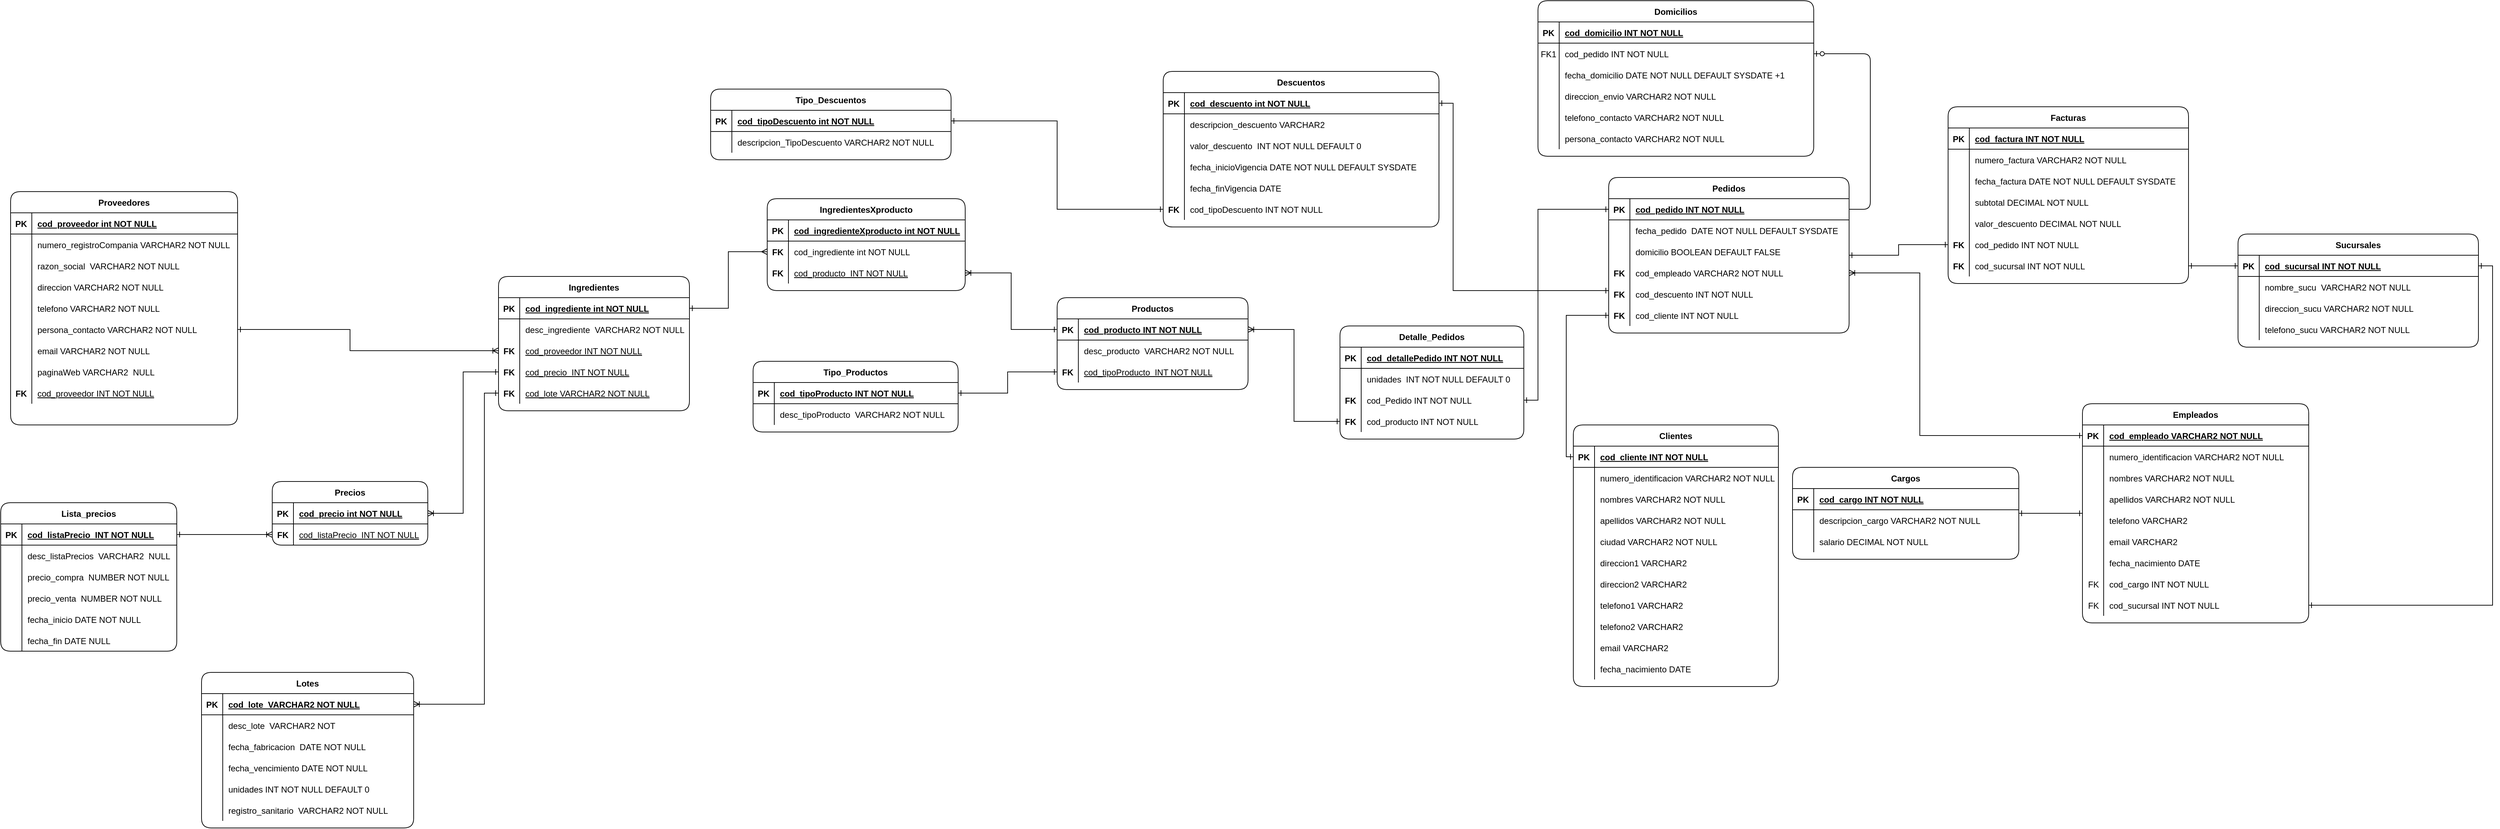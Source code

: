 <mxfile version="16.5.6" type="github">
  <diagram id="R2lEEEUBdFMjLlhIrx00" name="Page-1">
    <mxGraphModel dx="1117" dy="1737" grid="1" gridSize="10" guides="1" tooltips="1" connect="1" arrows="1" fold="1" page="1" pageScale="1" pageWidth="850" pageHeight="1100" math="0" shadow="0" extFonts="Permanent Marker^https://fonts.googleapis.com/css?family=Permanent+Marker">
      <root>
        <mxCell id="0" />
        <mxCell id="1" parent="0" />
        <mxCell id="C-vyLk0tnHw3VtMMgP7b-12" value="" style="edgeStyle=entityRelationEdgeStyle;endArrow=ERzeroToOne;startArrow=none;endFill=0;startFill=0;" parent="1" source="C-vyLk0tnHw3VtMMgP7b-3" target="C-vyLk0tnHw3VtMMgP7b-17" edge="1">
          <mxGeometry width="100" height="100" relative="1" as="geometry">
            <mxPoint x="980" y="760" as="sourcePoint" />
            <mxPoint x="1040" y="785" as="targetPoint" />
          </mxGeometry>
        </mxCell>
        <mxCell id="Z38Ssfz1ifw6Uf7seZ_q-123" value="" style="edgeStyle=orthogonalEdgeStyle;rounded=0;orthogonalLoop=1;jettySize=auto;html=1;startArrow=ERone;startFill=0;endArrow=ERzeroToOne;endFill=0;exitX=0;exitY=0.5;exitDx=0;exitDy=0;entryX=0;entryY=0.5;entryDx=0;entryDy=0;" edge="1" parent="1" source="C-vyLk0tnHw3VtMMgP7b-9" target="Z38Ssfz1ifw6Uf7seZ_q-108">
          <mxGeometry relative="1" as="geometry" />
        </mxCell>
        <mxCell id="Z38Ssfz1ifw6Uf7seZ_q-251" value="" style="edgeStyle=orthogonalEdgeStyle;rounded=0;orthogonalLoop=1;jettySize=auto;html=1;startArrow=ERone;startFill=0;endArrow=ERone;endFill=0;entryX=0;entryY=0.5;entryDx=0;entryDy=0;" edge="1" parent="1" source="C-vyLk0tnHw3VtMMgP7b-2" target="Z38Ssfz1ifw6Uf7seZ_q-245">
          <mxGeometry relative="1" as="geometry" />
        </mxCell>
        <mxCell id="C-vyLk0tnHw3VtMMgP7b-2" value="Pedidos" style="shape=table;startSize=30;container=1;collapsible=1;childLayout=tableLayout;fixedRows=1;rowLines=0;fontStyle=1;align=center;resizeLast=1;rounded=1;" parent="1" vertex="1">
          <mxGeometry x="2420" y="50" width="340" height="220" as="geometry" />
        </mxCell>
        <mxCell id="C-vyLk0tnHw3VtMMgP7b-3" value="" style="shape=partialRectangle;collapsible=0;dropTarget=0;pointerEvents=0;fillColor=none;points=[[0,0.5],[1,0.5]];portConstraint=eastwest;top=0;left=0;right=0;bottom=1;" parent="C-vyLk0tnHw3VtMMgP7b-2" vertex="1">
          <mxGeometry y="30" width="340" height="30" as="geometry" />
        </mxCell>
        <mxCell id="C-vyLk0tnHw3VtMMgP7b-4" value="PK" style="shape=partialRectangle;overflow=hidden;connectable=0;fillColor=none;top=0;left=0;bottom=0;right=0;fontStyle=1;" parent="C-vyLk0tnHw3VtMMgP7b-3" vertex="1">
          <mxGeometry width="30" height="30" as="geometry">
            <mxRectangle width="30" height="30" as="alternateBounds" />
          </mxGeometry>
        </mxCell>
        <mxCell id="C-vyLk0tnHw3VtMMgP7b-5" value="cod_pedido INT NOT NULL " style="shape=partialRectangle;overflow=hidden;connectable=0;fillColor=none;top=0;left=0;bottom=0;right=0;align=left;spacingLeft=6;fontStyle=5;" parent="C-vyLk0tnHw3VtMMgP7b-3" vertex="1">
          <mxGeometry x="30" width="310" height="30" as="geometry">
            <mxRectangle width="310" height="30" as="alternateBounds" />
          </mxGeometry>
        </mxCell>
        <mxCell id="Z38Ssfz1ifw6Uf7seZ_q-5" style="shape=partialRectangle;collapsible=0;dropTarget=0;pointerEvents=0;fillColor=none;points=[[0,0.5],[1,0.5]];portConstraint=eastwest;top=0;left=0;right=0;bottom=0;" vertex="1" parent="C-vyLk0tnHw3VtMMgP7b-2">
          <mxGeometry y="60" width="340" height="30" as="geometry" />
        </mxCell>
        <mxCell id="Z38Ssfz1ifw6Uf7seZ_q-6" style="shape=partialRectangle;overflow=hidden;connectable=0;fillColor=none;top=0;left=0;bottom=0;right=0;fontStyle=1" vertex="1" parent="Z38Ssfz1ifw6Uf7seZ_q-5">
          <mxGeometry width="30" height="30" as="geometry">
            <mxRectangle width="30" height="30" as="alternateBounds" />
          </mxGeometry>
        </mxCell>
        <mxCell id="Z38Ssfz1ifw6Uf7seZ_q-7" value="fecha_pedido  DATE NOT NULL DEFAULT SYSDATE" style="shape=partialRectangle;overflow=hidden;connectable=0;fillColor=none;top=0;left=0;bottom=0;right=0;align=left;spacingLeft=6;" vertex="1" parent="Z38Ssfz1ifw6Uf7seZ_q-5">
          <mxGeometry x="30" width="310" height="30" as="geometry">
            <mxRectangle width="310" height="30" as="alternateBounds" />
          </mxGeometry>
        </mxCell>
        <mxCell id="Z38Ssfz1ifw6Uf7seZ_q-2" style="shape=partialRectangle;collapsible=0;dropTarget=0;pointerEvents=0;fillColor=none;points=[[0,0.5],[1,0.5]];portConstraint=eastwest;top=0;left=0;right=0;bottom=0;" vertex="1" parent="C-vyLk0tnHw3VtMMgP7b-2">
          <mxGeometry y="90" width="340" height="30" as="geometry" />
        </mxCell>
        <mxCell id="Z38Ssfz1ifw6Uf7seZ_q-3" style="shape=partialRectangle;overflow=hidden;connectable=0;fillColor=none;top=0;left=0;bottom=0;right=0;fontStyle=1" vertex="1" parent="Z38Ssfz1ifw6Uf7seZ_q-2">
          <mxGeometry width="30" height="30" as="geometry">
            <mxRectangle width="30" height="30" as="alternateBounds" />
          </mxGeometry>
        </mxCell>
        <mxCell id="Z38Ssfz1ifw6Uf7seZ_q-4" value="domicilio BOOLEAN DEFAULT FALSE" style="shape=partialRectangle;overflow=hidden;connectable=0;fillColor=none;top=0;left=0;bottom=0;right=0;align=left;spacingLeft=6;" vertex="1" parent="Z38Ssfz1ifw6Uf7seZ_q-2">
          <mxGeometry x="30" width="310" height="30" as="geometry">
            <mxRectangle width="310" height="30" as="alternateBounds" />
          </mxGeometry>
        </mxCell>
        <mxCell id="C-vyLk0tnHw3VtMMgP7b-6" value="" style="shape=partialRectangle;collapsible=0;dropTarget=0;pointerEvents=0;fillColor=none;points=[[0,0.5],[1,0.5]];portConstraint=eastwest;top=0;left=0;right=0;bottom=0;" parent="C-vyLk0tnHw3VtMMgP7b-2" vertex="1">
          <mxGeometry y="120" width="340" height="30" as="geometry" />
        </mxCell>
        <mxCell id="C-vyLk0tnHw3VtMMgP7b-7" value="FK" style="shape=partialRectangle;overflow=hidden;connectable=0;fillColor=none;top=0;left=0;bottom=0;right=0;fontStyle=1" parent="C-vyLk0tnHw3VtMMgP7b-6" vertex="1">
          <mxGeometry width="30" height="30" as="geometry">
            <mxRectangle width="30" height="30" as="alternateBounds" />
          </mxGeometry>
        </mxCell>
        <mxCell id="C-vyLk0tnHw3VtMMgP7b-8" value="cod_empleado VARCHAR2 NOT NULL" style="shape=partialRectangle;overflow=hidden;connectable=0;fillColor=none;top=0;left=0;bottom=0;right=0;align=left;spacingLeft=6;" parent="C-vyLk0tnHw3VtMMgP7b-6" vertex="1">
          <mxGeometry x="30" width="310" height="30" as="geometry">
            <mxRectangle width="310" height="30" as="alternateBounds" />
          </mxGeometry>
        </mxCell>
        <mxCell id="Z38Ssfz1ifw6Uf7seZ_q-114" style="shape=partialRectangle;collapsible=0;dropTarget=0;pointerEvents=0;fillColor=none;points=[[0,0.5],[1,0.5]];portConstraint=eastwest;top=0;left=0;right=0;bottom=0;" vertex="1" parent="C-vyLk0tnHw3VtMMgP7b-2">
          <mxGeometry y="150" width="340" height="30" as="geometry" />
        </mxCell>
        <mxCell id="Z38Ssfz1ifw6Uf7seZ_q-115" value="FK" style="shape=partialRectangle;overflow=hidden;connectable=0;fillColor=none;top=0;left=0;bottom=0;right=0;fontStyle=1" vertex="1" parent="Z38Ssfz1ifw6Uf7seZ_q-114">
          <mxGeometry width="30" height="30" as="geometry">
            <mxRectangle width="30" height="30" as="alternateBounds" />
          </mxGeometry>
        </mxCell>
        <mxCell id="Z38Ssfz1ifw6Uf7seZ_q-116" value="cod_descuento INT NOT NULL" style="shape=partialRectangle;overflow=hidden;connectable=0;fillColor=none;top=0;left=0;bottom=0;right=0;align=left;spacingLeft=6;" vertex="1" parent="Z38Ssfz1ifw6Uf7seZ_q-114">
          <mxGeometry x="30" width="310" height="30" as="geometry">
            <mxRectangle width="310" height="30" as="alternateBounds" />
          </mxGeometry>
        </mxCell>
        <mxCell id="Z38Ssfz1ifw6Uf7seZ_q-275" value="" style="shape=partialRectangle;collapsible=0;dropTarget=0;pointerEvents=0;fillColor=none;points=[[0,0.5],[1,0.5]];portConstraint=eastwest;top=0;left=0;right=0;bottom=0;" vertex="1" parent="C-vyLk0tnHw3VtMMgP7b-2">
          <mxGeometry y="180" width="340" height="30" as="geometry" />
        </mxCell>
        <mxCell id="Z38Ssfz1ifw6Uf7seZ_q-276" value="FK" style="shape=partialRectangle;overflow=hidden;connectable=0;fillColor=none;top=0;left=0;bottom=0;right=0;fontStyle=1" vertex="1" parent="Z38Ssfz1ifw6Uf7seZ_q-275">
          <mxGeometry width="30" height="30" as="geometry">
            <mxRectangle width="30" height="30" as="alternateBounds" />
          </mxGeometry>
        </mxCell>
        <mxCell id="Z38Ssfz1ifw6Uf7seZ_q-277" value="cod_cliente INT NOT NULL" style="shape=partialRectangle;overflow=hidden;connectable=0;fillColor=none;top=0;left=0;bottom=0;right=0;align=left;spacingLeft=6;" vertex="1" parent="Z38Ssfz1ifw6Uf7seZ_q-275">
          <mxGeometry x="30" width="310" height="30" as="geometry">
            <mxRectangle width="310" height="30" as="alternateBounds" />
          </mxGeometry>
        </mxCell>
        <mxCell id="C-vyLk0tnHw3VtMMgP7b-13" value="Domicilios" style="shape=table;startSize=30;container=1;collapsible=1;childLayout=tableLayout;fixedRows=1;rowLines=0;fontStyle=1;align=center;resizeLast=1;rounded=1;" parent="1" vertex="1">
          <mxGeometry x="2320" y="-200" width="390" height="220" as="geometry" />
        </mxCell>
        <mxCell id="C-vyLk0tnHw3VtMMgP7b-14" value="" style="shape=partialRectangle;collapsible=0;dropTarget=0;pointerEvents=0;fillColor=none;points=[[0,0.5],[1,0.5]];portConstraint=eastwest;top=0;left=0;right=0;bottom=1;" parent="C-vyLk0tnHw3VtMMgP7b-13" vertex="1">
          <mxGeometry y="30" width="390" height="30" as="geometry" />
        </mxCell>
        <mxCell id="C-vyLk0tnHw3VtMMgP7b-15" value="PK" style="shape=partialRectangle;overflow=hidden;connectable=0;fillColor=none;top=0;left=0;bottom=0;right=0;fontStyle=1;" parent="C-vyLk0tnHw3VtMMgP7b-14" vertex="1">
          <mxGeometry width="30" height="30" as="geometry">
            <mxRectangle width="30" height="30" as="alternateBounds" />
          </mxGeometry>
        </mxCell>
        <mxCell id="C-vyLk0tnHw3VtMMgP7b-16" value="cod_domicilio INT NOT NULL " style="shape=partialRectangle;overflow=hidden;connectable=0;fillColor=none;top=0;left=0;bottom=0;right=0;align=left;spacingLeft=6;fontStyle=5;" parent="C-vyLk0tnHw3VtMMgP7b-14" vertex="1">
          <mxGeometry x="30" width="360" height="30" as="geometry">
            <mxRectangle width="360" height="30" as="alternateBounds" />
          </mxGeometry>
        </mxCell>
        <mxCell id="C-vyLk0tnHw3VtMMgP7b-17" value="" style="shape=partialRectangle;collapsible=0;dropTarget=0;pointerEvents=0;fillColor=none;points=[[0,0.5],[1,0.5]];portConstraint=eastwest;top=0;left=0;right=0;bottom=0;" parent="C-vyLk0tnHw3VtMMgP7b-13" vertex="1">
          <mxGeometry y="60" width="390" height="30" as="geometry" />
        </mxCell>
        <mxCell id="C-vyLk0tnHw3VtMMgP7b-18" value="FK1" style="shape=partialRectangle;overflow=hidden;connectable=0;fillColor=none;top=0;left=0;bottom=0;right=0;" parent="C-vyLk0tnHw3VtMMgP7b-17" vertex="1">
          <mxGeometry width="30" height="30" as="geometry">
            <mxRectangle width="30" height="30" as="alternateBounds" />
          </mxGeometry>
        </mxCell>
        <mxCell id="C-vyLk0tnHw3VtMMgP7b-19" value="cod_pedido INT NOT NULL" style="shape=partialRectangle;overflow=hidden;connectable=0;fillColor=none;top=0;left=0;bottom=0;right=0;align=left;spacingLeft=6;" parent="C-vyLk0tnHw3VtMMgP7b-17" vertex="1">
          <mxGeometry x="30" width="360" height="30" as="geometry">
            <mxRectangle width="360" height="30" as="alternateBounds" />
          </mxGeometry>
        </mxCell>
        <mxCell id="C-vyLk0tnHw3VtMMgP7b-20" value="" style="shape=partialRectangle;collapsible=0;dropTarget=0;pointerEvents=0;fillColor=none;points=[[0,0.5],[1,0.5]];portConstraint=eastwest;top=0;left=0;right=0;bottom=0;" parent="C-vyLk0tnHw3VtMMgP7b-13" vertex="1">
          <mxGeometry y="90" width="390" height="30" as="geometry" />
        </mxCell>
        <mxCell id="C-vyLk0tnHw3VtMMgP7b-21" value="" style="shape=partialRectangle;overflow=hidden;connectable=0;fillColor=none;top=0;left=0;bottom=0;right=0;" parent="C-vyLk0tnHw3VtMMgP7b-20" vertex="1">
          <mxGeometry width="30" height="30" as="geometry">
            <mxRectangle width="30" height="30" as="alternateBounds" />
          </mxGeometry>
        </mxCell>
        <mxCell id="C-vyLk0tnHw3VtMMgP7b-22" value="fecha_domicilio DATE NOT NULL DEFAULT SYSDATE +1" style="shape=partialRectangle;overflow=hidden;connectable=0;fillColor=none;top=0;left=0;bottom=0;right=0;align=left;spacingLeft=6;" parent="C-vyLk0tnHw3VtMMgP7b-20" vertex="1">
          <mxGeometry x="30" width="360" height="30" as="geometry">
            <mxRectangle width="360" height="30" as="alternateBounds" />
          </mxGeometry>
        </mxCell>
        <mxCell id="Z38Ssfz1ifw6Uf7seZ_q-179" style="shape=partialRectangle;collapsible=0;dropTarget=0;pointerEvents=0;fillColor=none;points=[[0,0.5],[1,0.5]];portConstraint=eastwest;top=0;left=0;right=0;bottom=0;" vertex="1" parent="C-vyLk0tnHw3VtMMgP7b-13">
          <mxGeometry y="120" width="390" height="30" as="geometry" />
        </mxCell>
        <mxCell id="Z38Ssfz1ifw6Uf7seZ_q-180" style="shape=partialRectangle;overflow=hidden;connectable=0;fillColor=none;top=0;left=0;bottom=0;right=0;" vertex="1" parent="Z38Ssfz1ifw6Uf7seZ_q-179">
          <mxGeometry width="30" height="30" as="geometry">
            <mxRectangle width="30" height="30" as="alternateBounds" />
          </mxGeometry>
        </mxCell>
        <mxCell id="Z38Ssfz1ifw6Uf7seZ_q-181" value="direccion_envio VARCHAR2 NOT NULL" style="shape=partialRectangle;overflow=hidden;connectable=0;fillColor=none;top=0;left=0;bottom=0;right=0;align=left;spacingLeft=6;" vertex="1" parent="Z38Ssfz1ifw6Uf7seZ_q-179">
          <mxGeometry x="30" width="360" height="30" as="geometry">
            <mxRectangle width="360" height="30" as="alternateBounds" />
          </mxGeometry>
        </mxCell>
        <mxCell id="Z38Ssfz1ifw6Uf7seZ_q-182" style="shape=partialRectangle;collapsible=0;dropTarget=0;pointerEvents=0;fillColor=none;points=[[0,0.5],[1,0.5]];portConstraint=eastwest;top=0;left=0;right=0;bottom=0;" vertex="1" parent="C-vyLk0tnHw3VtMMgP7b-13">
          <mxGeometry y="150" width="390" height="30" as="geometry" />
        </mxCell>
        <mxCell id="Z38Ssfz1ifw6Uf7seZ_q-183" style="shape=partialRectangle;overflow=hidden;connectable=0;fillColor=none;top=0;left=0;bottom=0;right=0;" vertex="1" parent="Z38Ssfz1ifw6Uf7seZ_q-182">
          <mxGeometry width="30" height="30" as="geometry">
            <mxRectangle width="30" height="30" as="alternateBounds" />
          </mxGeometry>
        </mxCell>
        <mxCell id="Z38Ssfz1ifw6Uf7seZ_q-184" value="telefono_contacto VARCHAR2 NOT NULL" style="shape=partialRectangle;overflow=hidden;connectable=0;fillColor=none;top=0;left=0;bottom=0;right=0;align=left;spacingLeft=6;" vertex="1" parent="Z38Ssfz1ifw6Uf7seZ_q-182">
          <mxGeometry x="30" width="360" height="30" as="geometry">
            <mxRectangle width="360" height="30" as="alternateBounds" />
          </mxGeometry>
        </mxCell>
        <mxCell id="Z38Ssfz1ifw6Uf7seZ_q-185" style="shape=partialRectangle;collapsible=0;dropTarget=0;pointerEvents=0;fillColor=none;points=[[0,0.5],[1,0.5]];portConstraint=eastwest;top=0;left=0;right=0;bottom=0;" vertex="1" parent="C-vyLk0tnHw3VtMMgP7b-13">
          <mxGeometry y="180" width="390" height="30" as="geometry" />
        </mxCell>
        <mxCell id="Z38Ssfz1ifw6Uf7seZ_q-186" style="shape=partialRectangle;overflow=hidden;connectable=0;fillColor=none;top=0;left=0;bottom=0;right=0;" vertex="1" parent="Z38Ssfz1ifw6Uf7seZ_q-185">
          <mxGeometry width="30" height="30" as="geometry">
            <mxRectangle width="30" height="30" as="alternateBounds" />
          </mxGeometry>
        </mxCell>
        <mxCell id="Z38Ssfz1ifw6Uf7seZ_q-187" value="persona_contacto VARCHAR2 NOT NULL" style="shape=partialRectangle;overflow=hidden;connectable=0;fillColor=none;top=0;left=0;bottom=0;right=0;align=left;spacingLeft=6;" vertex="1" parent="Z38Ssfz1ifw6Uf7seZ_q-185">
          <mxGeometry x="30" width="360" height="30" as="geometry">
            <mxRectangle width="360" height="30" as="alternateBounds" />
          </mxGeometry>
        </mxCell>
        <mxCell id="C-vyLk0tnHw3VtMMgP7b-23" value="Clientes" style="shape=table;startSize=30;container=1;collapsible=1;childLayout=tableLayout;fixedRows=1;rowLines=0;fontStyle=1;align=center;resizeLast=1;rounded=1;" parent="1" vertex="1">
          <mxGeometry x="2370" y="400" width="290" height="370" as="geometry">
            <mxRectangle x="-50" y="420" width="100" height="30" as="alternateBounds" />
          </mxGeometry>
        </mxCell>
        <mxCell id="C-vyLk0tnHw3VtMMgP7b-24" value="" style="shape=partialRectangle;collapsible=0;dropTarget=0;pointerEvents=0;fillColor=none;points=[[0,0.5],[1,0.5]];portConstraint=eastwest;top=0;left=0;right=0;bottom=1;" parent="C-vyLk0tnHw3VtMMgP7b-23" vertex="1">
          <mxGeometry y="30" width="290" height="30" as="geometry" />
        </mxCell>
        <mxCell id="C-vyLk0tnHw3VtMMgP7b-25" value="PK" style="shape=partialRectangle;overflow=hidden;connectable=0;fillColor=none;top=0;left=0;bottom=0;right=0;fontStyle=1;" parent="C-vyLk0tnHw3VtMMgP7b-24" vertex="1">
          <mxGeometry width="30" height="30" as="geometry">
            <mxRectangle width="30" height="30" as="alternateBounds" />
          </mxGeometry>
        </mxCell>
        <mxCell id="C-vyLk0tnHw3VtMMgP7b-26" value="cod_cliente INT NOT NULL " style="shape=partialRectangle;overflow=hidden;connectable=0;fillColor=none;top=0;left=0;bottom=0;right=0;align=left;spacingLeft=6;fontStyle=5;" parent="C-vyLk0tnHw3VtMMgP7b-24" vertex="1">
          <mxGeometry x="30" width="260" height="30" as="geometry">
            <mxRectangle width="260" height="30" as="alternateBounds" />
          </mxGeometry>
        </mxCell>
        <mxCell id="Z38Ssfz1ifw6Uf7seZ_q-221" style="shape=partialRectangle;collapsible=0;dropTarget=0;pointerEvents=0;fillColor=none;points=[[0,0.5],[1,0.5]];portConstraint=eastwest;top=0;left=0;right=0;bottom=0;" vertex="1" parent="C-vyLk0tnHw3VtMMgP7b-23">
          <mxGeometry y="60" width="290" height="30" as="geometry" />
        </mxCell>
        <mxCell id="Z38Ssfz1ifw6Uf7seZ_q-223" style="shape=partialRectangle;overflow=hidden;connectable=0;fillColor=none;top=0;left=0;bottom=0;right=0;" vertex="1" parent="Z38Ssfz1ifw6Uf7seZ_q-221">
          <mxGeometry width="30" height="30" as="geometry">
            <mxRectangle width="30" height="30" as="alternateBounds" />
          </mxGeometry>
        </mxCell>
        <mxCell id="Z38Ssfz1ifw6Uf7seZ_q-224" value="numero_identificacion VARCHAR2 NOT NULL" style="shape=partialRectangle;overflow=hidden;connectable=0;fillColor=none;top=0;left=0;bottom=0;right=0;align=left;spacingLeft=6;" vertex="1" parent="Z38Ssfz1ifw6Uf7seZ_q-221">
          <mxGeometry x="30" width="260" height="30" as="geometry">
            <mxRectangle width="260" height="30" as="alternateBounds" />
          </mxGeometry>
        </mxCell>
        <mxCell id="C-vyLk0tnHw3VtMMgP7b-27" value="" style="shape=partialRectangle;collapsible=0;dropTarget=0;pointerEvents=0;fillColor=none;points=[[0,0.5],[1,0.5]];portConstraint=eastwest;top=0;left=0;right=0;bottom=0;" parent="C-vyLk0tnHw3VtMMgP7b-23" vertex="1">
          <mxGeometry y="90" width="290" height="30" as="geometry" />
        </mxCell>
        <mxCell id="C-vyLk0tnHw3VtMMgP7b-28" value="" style="shape=partialRectangle;overflow=hidden;connectable=0;fillColor=none;top=0;left=0;bottom=0;right=0;" parent="C-vyLk0tnHw3VtMMgP7b-27" vertex="1">
          <mxGeometry width="30" height="30" as="geometry">
            <mxRectangle width="30" height="30" as="alternateBounds" />
          </mxGeometry>
        </mxCell>
        <mxCell id="C-vyLk0tnHw3VtMMgP7b-29" value="nombres VARCHAR2 NOT NULL" style="shape=partialRectangle;overflow=hidden;connectable=0;fillColor=none;top=0;left=0;bottom=0;right=0;align=left;spacingLeft=6;" parent="C-vyLk0tnHw3VtMMgP7b-27" vertex="1">
          <mxGeometry x="30" width="260" height="30" as="geometry">
            <mxRectangle width="260" height="30" as="alternateBounds" />
          </mxGeometry>
        </mxCell>
        <mxCell id="Z38Ssfz1ifw6Uf7seZ_q-201" style="shape=partialRectangle;collapsible=0;dropTarget=0;pointerEvents=0;fillColor=none;points=[[0,0.5],[1,0.5]];portConstraint=eastwest;top=0;left=0;right=0;bottom=0;" vertex="1" parent="C-vyLk0tnHw3VtMMgP7b-23">
          <mxGeometry y="120" width="290" height="30" as="geometry" />
        </mxCell>
        <mxCell id="Z38Ssfz1ifw6Uf7seZ_q-203" style="shape=partialRectangle;overflow=hidden;connectable=0;fillColor=none;top=0;left=0;bottom=0;right=0;" vertex="1" parent="Z38Ssfz1ifw6Uf7seZ_q-201">
          <mxGeometry width="30" height="30" as="geometry">
            <mxRectangle width="30" height="30" as="alternateBounds" />
          </mxGeometry>
        </mxCell>
        <mxCell id="Z38Ssfz1ifw6Uf7seZ_q-204" value="apellidos VARCHAR2 NOT NULL" style="shape=partialRectangle;overflow=hidden;connectable=0;fillColor=none;top=0;left=0;bottom=0;right=0;align=left;spacingLeft=6;" vertex="1" parent="Z38Ssfz1ifw6Uf7seZ_q-201">
          <mxGeometry x="30" width="260" height="30" as="geometry">
            <mxRectangle width="260" height="30" as="alternateBounds" />
          </mxGeometry>
        </mxCell>
        <mxCell id="Z38Ssfz1ifw6Uf7seZ_q-225" style="shape=partialRectangle;collapsible=0;dropTarget=0;pointerEvents=0;fillColor=none;points=[[0,0.5],[1,0.5]];portConstraint=eastwest;top=0;left=0;right=0;bottom=0;" vertex="1" parent="C-vyLk0tnHw3VtMMgP7b-23">
          <mxGeometry y="150" width="290" height="30" as="geometry" />
        </mxCell>
        <mxCell id="Z38Ssfz1ifw6Uf7seZ_q-227" style="shape=partialRectangle;overflow=hidden;connectable=0;fillColor=none;top=0;left=0;bottom=0;right=0;" vertex="1" parent="Z38Ssfz1ifw6Uf7seZ_q-225">
          <mxGeometry width="30" height="30" as="geometry">
            <mxRectangle width="30" height="30" as="alternateBounds" />
          </mxGeometry>
        </mxCell>
        <mxCell id="Z38Ssfz1ifw6Uf7seZ_q-228" value="ciudad VARCHAR2 NOT NULL" style="shape=partialRectangle;overflow=hidden;connectable=0;fillColor=none;top=0;left=0;bottom=0;right=0;align=left;spacingLeft=6;" vertex="1" parent="Z38Ssfz1ifw6Uf7seZ_q-225">
          <mxGeometry x="30" width="260" height="30" as="geometry">
            <mxRectangle width="260" height="30" as="alternateBounds" />
          </mxGeometry>
        </mxCell>
        <mxCell id="Z38Ssfz1ifw6Uf7seZ_q-197" style="shape=partialRectangle;collapsible=0;dropTarget=0;pointerEvents=0;fillColor=none;points=[[0,0.5],[1,0.5]];portConstraint=eastwest;top=0;left=0;right=0;bottom=0;" vertex="1" parent="C-vyLk0tnHw3VtMMgP7b-23">
          <mxGeometry y="180" width="290" height="30" as="geometry" />
        </mxCell>
        <mxCell id="Z38Ssfz1ifw6Uf7seZ_q-199" style="shape=partialRectangle;overflow=hidden;connectable=0;fillColor=none;top=0;left=0;bottom=0;right=0;" vertex="1" parent="Z38Ssfz1ifw6Uf7seZ_q-197">
          <mxGeometry width="30" height="30" as="geometry">
            <mxRectangle width="30" height="30" as="alternateBounds" />
          </mxGeometry>
        </mxCell>
        <mxCell id="Z38Ssfz1ifw6Uf7seZ_q-200" value="direccion1 VARCHAR2 " style="shape=partialRectangle;overflow=hidden;connectable=0;fillColor=none;top=0;left=0;bottom=0;right=0;align=left;spacingLeft=6;" vertex="1" parent="Z38Ssfz1ifw6Uf7seZ_q-197">
          <mxGeometry x="30" width="260" height="30" as="geometry">
            <mxRectangle width="260" height="30" as="alternateBounds" />
          </mxGeometry>
        </mxCell>
        <mxCell id="Z38Ssfz1ifw6Uf7seZ_q-189" style="shape=partialRectangle;collapsible=0;dropTarget=0;pointerEvents=0;fillColor=none;points=[[0,0.5],[1,0.5]];portConstraint=eastwest;top=0;left=0;right=0;bottom=0;" vertex="1" parent="C-vyLk0tnHw3VtMMgP7b-23">
          <mxGeometry y="210" width="290" height="30" as="geometry" />
        </mxCell>
        <mxCell id="Z38Ssfz1ifw6Uf7seZ_q-191" style="shape=partialRectangle;overflow=hidden;connectable=0;fillColor=none;top=0;left=0;bottom=0;right=0;" vertex="1" parent="Z38Ssfz1ifw6Uf7seZ_q-189">
          <mxGeometry width="30" height="30" as="geometry">
            <mxRectangle width="30" height="30" as="alternateBounds" />
          </mxGeometry>
        </mxCell>
        <mxCell id="Z38Ssfz1ifw6Uf7seZ_q-192" value="direccion2 VARCHAR2 " style="shape=partialRectangle;overflow=hidden;connectable=0;fillColor=none;top=0;left=0;bottom=0;right=0;align=left;spacingLeft=6;" vertex="1" parent="Z38Ssfz1ifw6Uf7seZ_q-189">
          <mxGeometry x="30" width="260" height="30" as="geometry">
            <mxRectangle width="260" height="30" as="alternateBounds" />
          </mxGeometry>
        </mxCell>
        <mxCell id="Z38Ssfz1ifw6Uf7seZ_q-193" style="shape=partialRectangle;collapsible=0;dropTarget=0;pointerEvents=0;fillColor=none;points=[[0,0.5],[1,0.5]];portConstraint=eastwest;top=0;left=0;right=0;bottom=0;" vertex="1" parent="C-vyLk0tnHw3VtMMgP7b-23">
          <mxGeometry y="240" width="290" height="30" as="geometry" />
        </mxCell>
        <mxCell id="Z38Ssfz1ifw6Uf7seZ_q-195" style="shape=partialRectangle;overflow=hidden;connectable=0;fillColor=none;top=0;left=0;bottom=0;right=0;" vertex="1" parent="Z38Ssfz1ifw6Uf7seZ_q-193">
          <mxGeometry width="30" height="30" as="geometry">
            <mxRectangle width="30" height="30" as="alternateBounds" />
          </mxGeometry>
        </mxCell>
        <mxCell id="Z38Ssfz1ifw6Uf7seZ_q-196" value="telefono1 VARCHAR2" style="shape=partialRectangle;overflow=hidden;connectable=0;fillColor=none;top=0;left=0;bottom=0;right=0;align=left;spacingLeft=6;" vertex="1" parent="Z38Ssfz1ifw6Uf7seZ_q-193">
          <mxGeometry x="30" width="260" height="30" as="geometry">
            <mxRectangle width="260" height="30" as="alternateBounds" />
          </mxGeometry>
        </mxCell>
        <mxCell id="Z38Ssfz1ifw6Uf7seZ_q-217" style="shape=partialRectangle;collapsible=0;dropTarget=0;pointerEvents=0;fillColor=none;points=[[0,0.5],[1,0.5]];portConstraint=eastwest;top=0;left=0;right=0;bottom=0;" vertex="1" parent="C-vyLk0tnHw3VtMMgP7b-23">
          <mxGeometry y="270" width="290" height="30" as="geometry" />
        </mxCell>
        <mxCell id="Z38Ssfz1ifw6Uf7seZ_q-219" style="shape=partialRectangle;overflow=hidden;connectable=0;fillColor=none;top=0;left=0;bottom=0;right=0;" vertex="1" parent="Z38Ssfz1ifw6Uf7seZ_q-217">
          <mxGeometry width="30" height="30" as="geometry">
            <mxRectangle width="30" height="30" as="alternateBounds" />
          </mxGeometry>
        </mxCell>
        <mxCell id="Z38Ssfz1ifw6Uf7seZ_q-220" value="telefono2 VARCHAR2" style="shape=partialRectangle;overflow=hidden;connectable=0;fillColor=none;top=0;left=0;bottom=0;right=0;align=left;spacingLeft=6;" vertex="1" parent="Z38Ssfz1ifw6Uf7seZ_q-217">
          <mxGeometry x="30" width="260" height="30" as="geometry">
            <mxRectangle width="260" height="30" as="alternateBounds" />
          </mxGeometry>
        </mxCell>
        <mxCell id="Z38Ssfz1ifw6Uf7seZ_q-213" style="shape=partialRectangle;collapsible=0;dropTarget=0;pointerEvents=0;fillColor=none;points=[[0,0.5],[1,0.5]];portConstraint=eastwest;top=0;left=0;right=0;bottom=0;" vertex="1" parent="C-vyLk0tnHw3VtMMgP7b-23">
          <mxGeometry y="300" width="290" height="30" as="geometry" />
        </mxCell>
        <mxCell id="Z38Ssfz1ifw6Uf7seZ_q-215" style="shape=partialRectangle;overflow=hidden;connectable=0;fillColor=none;top=0;left=0;bottom=0;right=0;" vertex="1" parent="Z38Ssfz1ifw6Uf7seZ_q-213">
          <mxGeometry width="30" height="30" as="geometry">
            <mxRectangle width="30" height="30" as="alternateBounds" />
          </mxGeometry>
        </mxCell>
        <mxCell id="Z38Ssfz1ifw6Uf7seZ_q-216" value="email VARCHAR2" style="shape=partialRectangle;overflow=hidden;connectable=0;fillColor=none;top=0;left=0;bottom=0;right=0;align=left;spacingLeft=6;" vertex="1" parent="Z38Ssfz1ifw6Uf7seZ_q-213">
          <mxGeometry x="30" width="260" height="30" as="geometry">
            <mxRectangle width="260" height="30" as="alternateBounds" />
          </mxGeometry>
        </mxCell>
        <mxCell id="Z38Ssfz1ifw6Uf7seZ_q-209" style="shape=partialRectangle;collapsible=0;dropTarget=0;pointerEvents=0;fillColor=none;points=[[0,0.5],[1,0.5]];portConstraint=eastwest;top=0;left=0;right=0;bottom=0;" vertex="1" parent="C-vyLk0tnHw3VtMMgP7b-23">
          <mxGeometry y="330" width="290" height="30" as="geometry" />
        </mxCell>
        <mxCell id="Z38Ssfz1ifw6Uf7seZ_q-211" style="shape=partialRectangle;overflow=hidden;connectable=0;fillColor=none;top=0;left=0;bottom=0;right=0;" vertex="1" parent="Z38Ssfz1ifw6Uf7seZ_q-209">
          <mxGeometry width="30" height="30" as="geometry">
            <mxRectangle width="30" height="30" as="alternateBounds" />
          </mxGeometry>
        </mxCell>
        <mxCell id="Z38Ssfz1ifw6Uf7seZ_q-212" value="fecha_nacimiento DATE" style="shape=partialRectangle;overflow=hidden;connectable=0;fillColor=none;top=0;left=0;bottom=0;right=0;align=left;spacingLeft=6;" vertex="1" parent="Z38Ssfz1ifw6Uf7seZ_q-209">
          <mxGeometry x="30" width="260" height="30" as="geometry">
            <mxRectangle width="260" height="30" as="alternateBounds" />
          </mxGeometry>
        </mxCell>
        <mxCell id="DksJe4ZbISda9nN0bRkU-89" value="" style="edgeStyle=orthogonalEdgeStyle;rounded=0;orthogonalLoop=1;jettySize=auto;html=1;startArrow=ERoneToMany;startFill=0;endArrow=ERone;endFill=0;exitX=0;exitY=0.5;exitDx=0;exitDy=0;" parent="1" source="DksJe4ZbISda9nN0bRkU-40" target="DksJe4ZbISda9nN0bRkU-68" edge="1">
          <mxGeometry relative="1" as="geometry">
            <mxPoint x="200" y="320" as="sourcePoint" />
            <Array as="points">
              <mxPoint x="640" y="295" />
              <mxPoint x="640" y="265" />
            </Array>
          </mxGeometry>
        </mxCell>
        <mxCell id="DksJe4ZbISda9nN0bRkU-185" value="" style="edgeStyle=orthogonalEdgeStyle;rounded=0;orthogonalLoop=1;jettySize=auto;html=1;startArrow=ERone;startFill=0;endArrow=ERoneToMany;endFill=0;exitX=0;exitY=0.5;exitDx=0;exitDy=0;entryX=1;entryY=0.5;entryDx=0;entryDy=0;" parent="1" source="DksJe4ZbISda9nN0bRkU-152" target="DksJe4ZbISda9nN0bRkU-157" edge="1">
          <mxGeometry relative="1" as="geometry" />
        </mxCell>
        <mxCell id="V6xcrH1YjNl2KdVk-i4L-34" value="" style="edgeStyle=orthogonalEdgeStyle;rounded=0;orthogonalLoop=1;jettySize=auto;html=1;exitX=0;exitY=0.5;exitDx=0;exitDy=0;startArrow=ERone;startFill=0;endArrow=ERoneToMany;endFill=0;entryX=1;entryY=0.5;entryDx=0;entryDy=0;" parent="1" source="DksJe4ZbISda9nN0bRkU-114" target="DksJe4ZbISda9nN0bRkU-192" edge="1">
          <mxGeometry relative="1" as="geometry">
            <Array as="points">
              <mxPoint x="830" y="355" />
              <mxPoint x="830" y="795" />
            </Array>
            <mxPoint x="790" y="760" as="targetPoint" />
          </mxGeometry>
        </mxCell>
        <mxCell id="DksJe4ZbISda9nN0bRkU-7" value="Ingredientes" style="shape=table;startSize=30;container=1;collapsible=1;childLayout=tableLayout;fixedRows=1;rowLines=0;fontStyle=1;align=center;resizeLast=1;sketch=0;shadow=0;rounded=1;swimlaneLine=1;" parent="1" vertex="1">
          <mxGeometry x="850" y="190" width="270" height="190" as="geometry">
            <mxRectangle x="-50" y="420" width="100" height="30" as="alternateBounds" />
          </mxGeometry>
        </mxCell>
        <mxCell id="DksJe4ZbISda9nN0bRkU-8" value="" style="shape=partialRectangle;collapsible=0;dropTarget=0;pointerEvents=0;fillColor=none;points=[[0,0.5],[1,0.5]];portConstraint=eastwest;top=0;left=0;right=0;bottom=1;" parent="DksJe4ZbISda9nN0bRkU-7" vertex="1">
          <mxGeometry y="30" width="270" height="30" as="geometry" />
        </mxCell>
        <mxCell id="DksJe4ZbISda9nN0bRkU-10" value="PK" style="shape=partialRectangle;overflow=hidden;connectable=0;fillColor=none;top=0;left=0;bottom=0;right=0;fontStyle=1;" parent="DksJe4ZbISda9nN0bRkU-8" vertex="1">
          <mxGeometry width="30" height="30" as="geometry">
            <mxRectangle width="30" height="30" as="alternateBounds" />
          </mxGeometry>
        </mxCell>
        <mxCell id="DksJe4ZbISda9nN0bRkU-11" value="cod_ingrediente int NOT NULL " style="shape=partialRectangle;overflow=hidden;connectable=0;fillColor=none;top=0;left=0;bottom=0;right=0;align=left;spacingLeft=6;fontStyle=5;" parent="DksJe4ZbISda9nN0bRkU-8" vertex="1">
          <mxGeometry x="30" width="240" height="30" as="geometry">
            <mxRectangle width="240" height="30" as="alternateBounds" />
          </mxGeometry>
        </mxCell>
        <mxCell id="DksJe4ZbISda9nN0bRkU-12" value="" style="shape=partialRectangle;collapsible=0;dropTarget=0;pointerEvents=0;fillColor=none;points=[[0,0.5],[1,0.5]];portConstraint=eastwest;top=0;left=0;right=0;bottom=0;" parent="DksJe4ZbISda9nN0bRkU-7" vertex="1">
          <mxGeometry y="60" width="270" height="30" as="geometry" />
        </mxCell>
        <mxCell id="DksJe4ZbISda9nN0bRkU-14" value="" style="shape=partialRectangle;overflow=hidden;connectable=0;fillColor=none;top=0;left=0;bottom=0;right=0;" parent="DksJe4ZbISda9nN0bRkU-12" vertex="1">
          <mxGeometry width="30" height="30" as="geometry">
            <mxRectangle width="30" height="30" as="alternateBounds" />
          </mxGeometry>
        </mxCell>
        <mxCell id="DksJe4ZbISda9nN0bRkU-15" value="desc_ingrediente  VARCHAR2 NOT NULL" style="shape=partialRectangle;overflow=hidden;connectable=0;fillColor=none;top=0;left=0;bottom=0;right=0;align=left;spacingLeft=6;strokeWidth=1;perimeterSpacing=1;" parent="DksJe4ZbISda9nN0bRkU-12" vertex="1">
          <mxGeometry x="30" width="240" height="30" as="geometry">
            <mxRectangle width="240" height="30" as="alternateBounds" />
          </mxGeometry>
        </mxCell>
        <mxCell id="DksJe4ZbISda9nN0bRkU-40" style="shape=partialRectangle;collapsible=0;dropTarget=0;pointerEvents=0;fillColor=none;points=[[0,0.5],[1,0.5]];portConstraint=eastwest;top=0;left=0;right=0;bottom=0;" parent="DksJe4ZbISda9nN0bRkU-7" vertex="1">
          <mxGeometry y="90" width="270" height="30" as="geometry" />
        </mxCell>
        <mxCell id="DksJe4ZbISda9nN0bRkU-42" value="FK" style="shape=partialRectangle;overflow=hidden;connectable=0;fillColor=none;top=0;left=0;bottom=0;right=0;fontStyle=1" parent="DksJe4ZbISda9nN0bRkU-40" vertex="1">
          <mxGeometry width="30" height="30" as="geometry">
            <mxRectangle width="30" height="30" as="alternateBounds" />
          </mxGeometry>
        </mxCell>
        <mxCell id="DksJe4ZbISda9nN0bRkU-43" value="cod_proveedor INT NOT NULL" style="shape=partialRectangle;overflow=hidden;connectable=0;fillColor=none;top=0;left=0;bottom=0;right=0;align=left;spacingLeft=6;fontStyle=4" parent="DksJe4ZbISda9nN0bRkU-40" vertex="1">
          <mxGeometry x="30" width="240" height="30" as="geometry">
            <mxRectangle width="240" height="30" as="alternateBounds" />
          </mxGeometry>
        </mxCell>
        <mxCell id="DksJe4ZbISda9nN0bRkU-152" style="shape=partialRectangle;collapsible=0;dropTarget=0;pointerEvents=0;fillColor=none;points=[[0,0.5],[1,0.5]];portConstraint=eastwest;top=0;left=0;right=0;bottom=0;" parent="DksJe4ZbISda9nN0bRkU-7" vertex="1">
          <mxGeometry y="120" width="270" height="30" as="geometry" />
        </mxCell>
        <mxCell id="DksJe4ZbISda9nN0bRkU-154" value="FK" style="shape=partialRectangle;overflow=hidden;connectable=0;fillColor=none;top=0;left=0;bottom=0;right=0;fontStyle=1" parent="DksJe4ZbISda9nN0bRkU-152" vertex="1">
          <mxGeometry width="30" height="30" as="geometry">
            <mxRectangle width="30" height="30" as="alternateBounds" />
          </mxGeometry>
        </mxCell>
        <mxCell id="DksJe4ZbISda9nN0bRkU-155" value="cod_precio  INT NOT NULL" style="shape=partialRectangle;overflow=hidden;connectable=0;fillColor=none;top=0;left=0;bottom=0;right=0;align=left;spacingLeft=6;fontStyle=4" parent="DksJe4ZbISda9nN0bRkU-152" vertex="1">
          <mxGeometry x="30" width="240" height="30" as="geometry">
            <mxRectangle width="240" height="30" as="alternateBounds" />
          </mxGeometry>
        </mxCell>
        <mxCell id="DksJe4ZbISda9nN0bRkU-114" style="shape=partialRectangle;collapsible=0;dropTarget=0;pointerEvents=0;fillColor=none;points=[[0,0.5],[1,0.5]];portConstraint=eastwest;top=0;left=0;right=0;bottom=0;" parent="DksJe4ZbISda9nN0bRkU-7" vertex="1">
          <mxGeometry y="150" width="270" height="30" as="geometry" />
        </mxCell>
        <mxCell id="DksJe4ZbISda9nN0bRkU-116" value="FK" style="shape=partialRectangle;overflow=hidden;connectable=0;fillColor=none;top=0;left=0;bottom=0;right=0;fontStyle=1" parent="DksJe4ZbISda9nN0bRkU-114" vertex="1">
          <mxGeometry width="30" height="30" as="geometry">
            <mxRectangle width="30" height="30" as="alternateBounds" />
          </mxGeometry>
        </mxCell>
        <mxCell id="DksJe4ZbISda9nN0bRkU-117" value="cod_lote VARCHAR2 NOT NULL" style="shape=partialRectangle;overflow=hidden;connectable=0;fillColor=none;top=0;left=0;bottom=0;right=0;align=left;spacingLeft=6;fontStyle=4" parent="DksJe4ZbISda9nN0bRkU-114" vertex="1">
          <mxGeometry x="30" width="240" height="30" as="geometry">
            <mxRectangle width="240" height="30" as="alternateBounds" />
          </mxGeometry>
        </mxCell>
        <mxCell id="DksJe4ZbISda9nN0bRkU-44" value="Tipo_Productos" style="shape=table;startSize=30;container=1;collapsible=1;childLayout=tableLayout;fixedRows=1;rowLines=0;fontStyle=1;align=center;resizeLast=1;sketch=0;shadow=0;rounded=1;swimlaneLine=1;" parent="1" vertex="1">
          <mxGeometry x="1210" y="310" width="290" height="100" as="geometry">
            <mxRectangle x="-50" y="420" width="100" height="30" as="alternateBounds" />
          </mxGeometry>
        </mxCell>
        <mxCell id="DksJe4ZbISda9nN0bRkU-45" value="" style="shape=partialRectangle;collapsible=0;dropTarget=0;pointerEvents=0;fillColor=none;points=[[0,0.5],[1,0.5]];portConstraint=eastwest;top=0;left=0;right=0;bottom=1;" parent="DksJe4ZbISda9nN0bRkU-44" vertex="1">
          <mxGeometry y="30" width="290" height="30" as="geometry" />
        </mxCell>
        <mxCell id="DksJe4ZbISda9nN0bRkU-47" value="PK" style="shape=partialRectangle;overflow=hidden;connectable=0;fillColor=none;top=0;left=0;bottom=0;right=0;fontStyle=1;" parent="DksJe4ZbISda9nN0bRkU-45" vertex="1">
          <mxGeometry width="30" height="30" as="geometry">
            <mxRectangle width="30" height="30" as="alternateBounds" />
          </mxGeometry>
        </mxCell>
        <mxCell id="DksJe4ZbISda9nN0bRkU-48" value="cod_tipoProducto INT NOT NULL " style="shape=partialRectangle;overflow=hidden;connectable=0;fillColor=none;top=0;left=0;bottom=0;right=0;align=left;spacingLeft=6;fontStyle=5;" parent="DksJe4ZbISda9nN0bRkU-45" vertex="1">
          <mxGeometry x="30" width="260" height="30" as="geometry">
            <mxRectangle width="260" height="30" as="alternateBounds" />
          </mxGeometry>
        </mxCell>
        <mxCell id="DksJe4ZbISda9nN0bRkU-49" value="" style="shape=partialRectangle;collapsible=0;dropTarget=0;pointerEvents=0;fillColor=none;points=[[0,0.5],[1,0.5]];portConstraint=eastwest;top=0;left=0;right=0;bottom=0;" parent="DksJe4ZbISda9nN0bRkU-44" vertex="1">
          <mxGeometry y="60" width="290" height="30" as="geometry" />
        </mxCell>
        <mxCell id="DksJe4ZbISda9nN0bRkU-51" value="" style="shape=partialRectangle;overflow=hidden;connectable=0;fillColor=none;top=0;left=0;bottom=0;right=0;" parent="DksJe4ZbISda9nN0bRkU-49" vertex="1">
          <mxGeometry width="30" height="30" as="geometry">
            <mxRectangle width="30" height="30" as="alternateBounds" />
          </mxGeometry>
        </mxCell>
        <mxCell id="DksJe4ZbISda9nN0bRkU-52" value="desc_tipoProducto  VARCHAR2 NOT NULL" style="shape=partialRectangle;overflow=hidden;connectable=0;fillColor=none;top=0;left=0;bottom=0;right=0;align=left;spacingLeft=6;strokeWidth=1;perimeterSpacing=1;" parent="DksJe4ZbISda9nN0bRkU-49" vertex="1">
          <mxGeometry x="30" width="260" height="30" as="geometry">
            <mxRectangle width="260" height="30" as="alternateBounds" />
          </mxGeometry>
        </mxCell>
        <mxCell id="DksJe4ZbISda9nN0bRkU-68" value="Proveedores" style="shape=table;startSize=30;container=1;collapsible=1;childLayout=tableLayout;fixedRows=1;rowLines=0;fontStyle=1;align=center;resizeLast=1;sketch=0;shadow=0;rounded=1;swimlaneLine=1;" parent="1" vertex="1">
          <mxGeometry x="160" y="70" width="321" height="330" as="geometry">
            <mxRectangle x="-50" y="420" width="100" height="30" as="alternateBounds" />
          </mxGeometry>
        </mxCell>
        <mxCell id="DksJe4ZbISda9nN0bRkU-69" value="" style="shape=partialRectangle;collapsible=0;dropTarget=0;pointerEvents=0;fillColor=none;points=[[0,0.5],[1,0.5]];portConstraint=eastwest;top=0;left=0;right=0;bottom=1;" parent="DksJe4ZbISda9nN0bRkU-68" vertex="1">
          <mxGeometry y="30" width="321" height="30" as="geometry" />
        </mxCell>
        <mxCell id="DksJe4ZbISda9nN0bRkU-71" value="PK" style="shape=partialRectangle;overflow=hidden;connectable=0;fillColor=none;top=0;left=0;bottom=0;right=0;fontStyle=1;" parent="DksJe4ZbISda9nN0bRkU-69" vertex="1">
          <mxGeometry width="30" height="30" as="geometry">
            <mxRectangle width="30" height="30" as="alternateBounds" />
          </mxGeometry>
        </mxCell>
        <mxCell id="DksJe4ZbISda9nN0bRkU-72" value="cod_proveedor int NOT NULL " style="shape=partialRectangle;overflow=hidden;connectable=0;fillColor=none;top=0;left=0;bottom=0;right=0;align=left;spacingLeft=6;fontStyle=5;" parent="DksJe4ZbISda9nN0bRkU-69" vertex="1">
          <mxGeometry x="30" width="291" height="30" as="geometry">
            <mxRectangle width="291" height="30" as="alternateBounds" />
          </mxGeometry>
        </mxCell>
        <mxCell id="DksJe4ZbISda9nN0bRkU-102" style="shape=partialRectangle;collapsible=0;dropTarget=0;pointerEvents=0;fillColor=none;points=[[0,0.5],[1,0.5]];portConstraint=eastwest;top=0;left=0;right=0;bottom=0;" parent="DksJe4ZbISda9nN0bRkU-68" vertex="1">
          <mxGeometry y="60" width="321" height="30" as="geometry" />
        </mxCell>
        <mxCell id="DksJe4ZbISda9nN0bRkU-104" style="shape=partialRectangle;overflow=hidden;connectable=0;fillColor=none;top=0;left=0;bottom=0;right=0;" parent="DksJe4ZbISda9nN0bRkU-102" vertex="1">
          <mxGeometry width="30" height="30" as="geometry">
            <mxRectangle width="30" height="30" as="alternateBounds" />
          </mxGeometry>
        </mxCell>
        <mxCell id="DksJe4ZbISda9nN0bRkU-105" value="numero_registroCompania VARCHAR2 NOT NULL" style="shape=partialRectangle;overflow=hidden;connectable=0;fillColor=none;top=0;left=0;bottom=0;right=0;align=left;spacingLeft=6;strokeWidth=1;perimeterSpacing=1;" parent="DksJe4ZbISda9nN0bRkU-102" vertex="1">
          <mxGeometry x="30" width="291" height="30" as="geometry">
            <mxRectangle width="291" height="30" as="alternateBounds" />
          </mxGeometry>
        </mxCell>
        <mxCell id="DksJe4ZbISda9nN0bRkU-73" value="" style="shape=partialRectangle;collapsible=0;dropTarget=0;pointerEvents=0;fillColor=none;points=[[0,0.5],[1,0.5]];portConstraint=eastwest;top=0;left=0;right=0;bottom=0;" parent="DksJe4ZbISda9nN0bRkU-68" vertex="1">
          <mxGeometry y="90" width="321" height="30" as="geometry" />
        </mxCell>
        <mxCell id="DksJe4ZbISda9nN0bRkU-75" value="" style="shape=partialRectangle;overflow=hidden;connectable=0;fillColor=none;top=0;left=0;bottom=0;right=0;" parent="DksJe4ZbISda9nN0bRkU-73" vertex="1">
          <mxGeometry width="30" height="30" as="geometry">
            <mxRectangle width="30" height="30" as="alternateBounds" />
          </mxGeometry>
        </mxCell>
        <mxCell id="DksJe4ZbISda9nN0bRkU-76" value="razon_social  VARCHAR2 NOT NULL" style="shape=partialRectangle;overflow=hidden;connectable=0;fillColor=none;top=0;left=0;bottom=0;right=0;align=left;spacingLeft=6;strokeWidth=1;perimeterSpacing=1;" parent="DksJe4ZbISda9nN0bRkU-73" vertex="1">
          <mxGeometry x="30" width="291" height="30" as="geometry">
            <mxRectangle width="291" height="30" as="alternateBounds" />
          </mxGeometry>
        </mxCell>
        <mxCell id="DksJe4ZbISda9nN0bRkU-98" style="shape=partialRectangle;collapsible=0;dropTarget=0;pointerEvents=0;fillColor=none;points=[[0,0.5],[1,0.5]];portConstraint=eastwest;top=0;left=0;right=0;bottom=0;" parent="DksJe4ZbISda9nN0bRkU-68" vertex="1">
          <mxGeometry y="120" width="321" height="30" as="geometry" />
        </mxCell>
        <mxCell id="DksJe4ZbISda9nN0bRkU-100" style="shape=partialRectangle;overflow=hidden;connectable=0;fillColor=none;top=0;left=0;bottom=0;right=0;" parent="DksJe4ZbISda9nN0bRkU-98" vertex="1">
          <mxGeometry width="30" height="30" as="geometry">
            <mxRectangle width="30" height="30" as="alternateBounds" />
          </mxGeometry>
        </mxCell>
        <mxCell id="DksJe4ZbISda9nN0bRkU-101" value="direccion VARCHAR2 NOT NULL" style="shape=partialRectangle;overflow=hidden;connectable=0;fillColor=none;top=0;left=0;bottom=0;right=0;align=left;spacingLeft=6;strokeWidth=1;perimeterSpacing=1;" parent="DksJe4ZbISda9nN0bRkU-98" vertex="1">
          <mxGeometry x="30" width="291" height="30" as="geometry">
            <mxRectangle width="291" height="30" as="alternateBounds" />
          </mxGeometry>
        </mxCell>
        <mxCell id="DksJe4ZbISda9nN0bRkU-94" style="shape=partialRectangle;collapsible=0;dropTarget=0;pointerEvents=0;fillColor=none;points=[[0,0.5],[1,0.5]];portConstraint=eastwest;top=0;left=0;right=0;bottom=0;" parent="DksJe4ZbISda9nN0bRkU-68" vertex="1">
          <mxGeometry y="150" width="321" height="30" as="geometry" />
        </mxCell>
        <mxCell id="DksJe4ZbISda9nN0bRkU-96" style="shape=partialRectangle;overflow=hidden;connectable=0;fillColor=none;top=0;left=0;bottom=0;right=0;" parent="DksJe4ZbISda9nN0bRkU-94" vertex="1">
          <mxGeometry width="30" height="30" as="geometry">
            <mxRectangle width="30" height="30" as="alternateBounds" />
          </mxGeometry>
        </mxCell>
        <mxCell id="DksJe4ZbISda9nN0bRkU-97" value="telefono VARCHAR2 NOT NULL" style="shape=partialRectangle;overflow=hidden;connectable=0;fillColor=none;top=0;left=0;bottom=0;right=0;align=left;spacingLeft=6;strokeWidth=1;perimeterSpacing=1;" parent="DksJe4ZbISda9nN0bRkU-94" vertex="1">
          <mxGeometry x="30" width="291" height="30" as="geometry">
            <mxRectangle width="291" height="30" as="alternateBounds" />
          </mxGeometry>
        </mxCell>
        <mxCell id="DksJe4ZbISda9nN0bRkU-110" style="shape=partialRectangle;collapsible=0;dropTarget=0;pointerEvents=0;fillColor=none;points=[[0,0.5],[1,0.5]];portConstraint=eastwest;top=0;left=0;right=0;bottom=0;" parent="DksJe4ZbISda9nN0bRkU-68" vertex="1">
          <mxGeometry y="180" width="321" height="30" as="geometry" />
        </mxCell>
        <mxCell id="DksJe4ZbISda9nN0bRkU-112" style="shape=partialRectangle;overflow=hidden;connectable=0;fillColor=none;top=0;left=0;bottom=0;right=0;" parent="DksJe4ZbISda9nN0bRkU-110" vertex="1">
          <mxGeometry width="30" height="30" as="geometry">
            <mxRectangle width="30" height="30" as="alternateBounds" />
          </mxGeometry>
        </mxCell>
        <mxCell id="DksJe4ZbISda9nN0bRkU-113" value="persona_contacto VARCHAR2 NOT NULL" style="shape=partialRectangle;overflow=hidden;connectable=0;fillColor=none;top=0;left=0;bottom=0;right=0;align=left;spacingLeft=6;strokeWidth=1;perimeterSpacing=1;" parent="DksJe4ZbISda9nN0bRkU-110" vertex="1">
          <mxGeometry x="30" width="291" height="30" as="geometry">
            <mxRectangle width="291" height="30" as="alternateBounds" />
          </mxGeometry>
        </mxCell>
        <mxCell id="DksJe4ZbISda9nN0bRkU-90" style="shape=partialRectangle;collapsible=0;dropTarget=0;pointerEvents=0;fillColor=none;points=[[0,0.5],[1,0.5]];portConstraint=eastwest;top=0;left=0;right=0;bottom=0;" parent="DksJe4ZbISda9nN0bRkU-68" vertex="1">
          <mxGeometry y="210" width="321" height="30" as="geometry" />
        </mxCell>
        <mxCell id="DksJe4ZbISda9nN0bRkU-92" style="shape=partialRectangle;overflow=hidden;connectable=0;fillColor=none;top=0;left=0;bottom=0;right=0;" parent="DksJe4ZbISda9nN0bRkU-90" vertex="1">
          <mxGeometry width="30" height="30" as="geometry">
            <mxRectangle width="30" height="30" as="alternateBounds" />
          </mxGeometry>
        </mxCell>
        <mxCell id="DksJe4ZbISda9nN0bRkU-93" value="email VARCHAR2 NOT NULL" style="shape=partialRectangle;overflow=hidden;connectable=0;fillColor=none;top=0;left=0;bottom=0;right=0;align=left;spacingLeft=6;strokeWidth=1;perimeterSpacing=1;" parent="DksJe4ZbISda9nN0bRkU-90" vertex="1">
          <mxGeometry x="30" width="291" height="30" as="geometry">
            <mxRectangle width="291" height="30" as="alternateBounds" />
          </mxGeometry>
        </mxCell>
        <mxCell id="DksJe4ZbISda9nN0bRkU-77" style="shape=partialRectangle;collapsible=0;dropTarget=0;pointerEvents=0;fillColor=none;points=[[0,0.5],[1,0.5]];portConstraint=eastwest;top=0;left=0;right=0;bottom=0;" parent="DksJe4ZbISda9nN0bRkU-68" vertex="1">
          <mxGeometry y="240" width="321" height="30" as="geometry" />
        </mxCell>
        <mxCell id="DksJe4ZbISda9nN0bRkU-79" value="" style="shape=partialRectangle;overflow=hidden;connectable=0;fillColor=none;top=0;left=0;bottom=0;right=0;fontStyle=1" parent="DksJe4ZbISda9nN0bRkU-77" vertex="1">
          <mxGeometry width="30" height="30" as="geometry">
            <mxRectangle width="30" height="30" as="alternateBounds" />
          </mxGeometry>
        </mxCell>
        <mxCell id="DksJe4ZbISda9nN0bRkU-80" value="paginaWeb VARCHAR2  NULL" style="shape=partialRectangle;overflow=hidden;connectable=0;fillColor=none;top=0;left=0;bottom=0;right=0;align=left;spacingLeft=6;fontStyle=0" parent="DksJe4ZbISda9nN0bRkU-77" vertex="1">
          <mxGeometry x="30" width="291" height="30" as="geometry">
            <mxRectangle width="291" height="30" as="alternateBounds" />
          </mxGeometry>
        </mxCell>
        <mxCell id="DksJe4ZbISda9nN0bRkU-81" style="shape=partialRectangle;collapsible=0;dropTarget=0;pointerEvents=0;fillColor=none;points=[[0,0.5],[1,0.5]];portConstraint=eastwest;top=0;left=0;right=0;bottom=0;" parent="DksJe4ZbISda9nN0bRkU-68" vertex="1">
          <mxGeometry y="270" width="321" height="30" as="geometry" />
        </mxCell>
        <mxCell id="DksJe4ZbISda9nN0bRkU-83" value="FK" style="shape=partialRectangle;overflow=hidden;connectable=0;fillColor=none;top=0;left=0;bottom=0;right=0;fontStyle=1" parent="DksJe4ZbISda9nN0bRkU-81" vertex="1">
          <mxGeometry width="30" height="30" as="geometry">
            <mxRectangle width="30" height="30" as="alternateBounds" />
          </mxGeometry>
        </mxCell>
        <mxCell id="DksJe4ZbISda9nN0bRkU-84" value="cod_proveedor INT NOT NULL" style="shape=partialRectangle;overflow=hidden;connectable=0;fillColor=none;top=0;left=0;bottom=0;right=0;align=left;spacingLeft=6;fontStyle=4" parent="DksJe4ZbISda9nN0bRkU-81" vertex="1">
          <mxGeometry x="30" width="291" height="30" as="geometry">
            <mxRectangle width="291" height="30" as="alternateBounds" />
          </mxGeometry>
        </mxCell>
        <mxCell id="DksJe4ZbISda9nN0bRkU-122" value="Lista_precios" style="shape=table;startSize=30;container=1;collapsible=1;childLayout=tableLayout;fixedRows=1;rowLines=0;fontStyle=1;align=center;resizeLast=1;sketch=0;shadow=0;rounded=1;swimlaneLine=1;" parent="1" vertex="1">
          <mxGeometry x="146" y="510" width="249" height="210" as="geometry">
            <mxRectangle x="-50" y="420" width="100" height="30" as="alternateBounds" />
          </mxGeometry>
        </mxCell>
        <mxCell id="DksJe4ZbISda9nN0bRkU-123" value="" style="shape=partialRectangle;collapsible=0;dropTarget=0;pointerEvents=0;fillColor=none;points=[[0,0.5],[1,0.5]];portConstraint=eastwest;top=0;left=0;right=0;bottom=1;" parent="DksJe4ZbISda9nN0bRkU-122" vertex="1">
          <mxGeometry y="30" width="249" height="30" as="geometry" />
        </mxCell>
        <mxCell id="DksJe4ZbISda9nN0bRkU-125" value="PK" style="shape=partialRectangle;overflow=hidden;connectable=0;fillColor=none;top=0;left=0;bottom=0;right=0;fontStyle=1;" parent="DksJe4ZbISda9nN0bRkU-123" vertex="1">
          <mxGeometry width="30" height="30" as="geometry">
            <mxRectangle width="30" height="30" as="alternateBounds" />
          </mxGeometry>
        </mxCell>
        <mxCell id="DksJe4ZbISda9nN0bRkU-126" value="cod_listaPrecio  INT NOT NULL" style="shape=partialRectangle;overflow=hidden;connectable=0;fillColor=none;top=0;left=0;bottom=0;right=0;align=left;spacingLeft=6;fontStyle=5;" parent="DksJe4ZbISda9nN0bRkU-123" vertex="1">
          <mxGeometry x="30" width="219" height="30" as="geometry">
            <mxRectangle width="219" height="30" as="alternateBounds" />
          </mxGeometry>
        </mxCell>
        <mxCell id="DksJe4ZbISda9nN0bRkU-127" value="" style="shape=partialRectangle;collapsible=0;dropTarget=0;pointerEvents=0;fillColor=none;points=[[0,0.5],[1,0.5]];portConstraint=eastwest;top=0;left=0;right=0;bottom=0;" parent="DksJe4ZbISda9nN0bRkU-122" vertex="1">
          <mxGeometry y="60" width="249" height="30" as="geometry" />
        </mxCell>
        <mxCell id="DksJe4ZbISda9nN0bRkU-129" value="" style="shape=partialRectangle;overflow=hidden;connectable=0;fillColor=none;top=0;left=0;bottom=0;right=0;" parent="DksJe4ZbISda9nN0bRkU-127" vertex="1">
          <mxGeometry width="30" height="30" as="geometry">
            <mxRectangle width="30" height="30" as="alternateBounds" />
          </mxGeometry>
        </mxCell>
        <mxCell id="DksJe4ZbISda9nN0bRkU-130" value="desc_listaPrecios  VARCHAR2  NULL" style="shape=partialRectangle;overflow=hidden;connectable=0;fillColor=none;top=0;left=0;bottom=0;right=0;align=left;spacingLeft=6;strokeWidth=1;perimeterSpacing=1;" parent="DksJe4ZbISda9nN0bRkU-127" vertex="1">
          <mxGeometry x="30" width="219" height="30" as="geometry">
            <mxRectangle width="219" height="30" as="alternateBounds" />
          </mxGeometry>
        </mxCell>
        <mxCell id="DksJe4ZbISda9nN0bRkU-131" style="shape=partialRectangle;collapsible=0;dropTarget=0;pointerEvents=0;fillColor=none;points=[[0,0.5],[1,0.5]];portConstraint=eastwest;top=0;left=0;right=0;bottom=0;" parent="DksJe4ZbISda9nN0bRkU-122" vertex="1">
          <mxGeometry y="90" width="249" height="30" as="geometry" />
        </mxCell>
        <mxCell id="DksJe4ZbISda9nN0bRkU-133" value="" style="shape=partialRectangle;overflow=hidden;connectable=0;fillColor=none;top=0;left=0;bottom=0;right=0;fontStyle=1" parent="DksJe4ZbISda9nN0bRkU-131" vertex="1">
          <mxGeometry width="30" height="30" as="geometry">
            <mxRectangle width="30" height="30" as="alternateBounds" />
          </mxGeometry>
        </mxCell>
        <mxCell id="DksJe4ZbISda9nN0bRkU-134" value="precio_compra  NUMBER NOT NULL" style="shape=partialRectangle;overflow=hidden;connectable=0;fillColor=none;top=0;left=0;bottom=0;right=0;align=left;spacingLeft=6;fontStyle=0" parent="DksJe4ZbISda9nN0bRkU-131" vertex="1">
          <mxGeometry x="30" width="219" height="30" as="geometry">
            <mxRectangle width="219" height="30" as="alternateBounds" />
          </mxGeometry>
        </mxCell>
        <mxCell id="Z38Ssfz1ifw6Uf7seZ_q-149" style="shape=partialRectangle;collapsible=0;dropTarget=0;pointerEvents=0;fillColor=none;points=[[0,0.5],[1,0.5]];portConstraint=eastwest;top=0;left=0;right=0;bottom=0;" vertex="1" parent="DksJe4ZbISda9nN0bRkU-122">
          <mxGeometry y="120" width="249" height="30" as="geometry" />
        </mxCell>
        <mxCell id="Z38Ssfz1ifw6Uf7seZ_q-151" style="shape=partialRectangle;overflow=hidden;connectable=0;fillColor=none;top=0;left=0;bottom=0;right=0;fontStyle=1" vertex="1" parent="Z38Ssfz1ifw6Uf7seZ_q-149">
          <mxGeometry width="30" height="30" as="geometry">
            <mxRectangle width="30" height="30" as="alternateBounds" />
          </mxGeometry>
        </mxCell>
        <mxCell id="Z38Ssfz1ifw6Uf7seZ_q-152" value="precio_venta  NUMBER NOT NULL" style="shape=partialRectangle;overflow=hidden;connectable=0;fillColor=none;top=0;left=0;bottom=0;right=0;align=left;spacingLeft=6;fontStyle=0" vertex="1" parent="Z38Ssfz1ifw6Uf7seZ_q-149">
          <mxGeometry x="30" width="219" height="30" as="geometry">
            <mxRectangle width="219" height="30" as="alternateBounds" />
          </mxGeometry>
        </mxCell>
        <mxCell id="Z38Ssfz1ifw6Uf7seZ_q-47" style="shape=partialRectangle;collapsible=0;dropTarget=0;pointerEvents=0;fillColor=none;points=[[0,0.5],[1,0.5]];portConstraint=eastwest;top=0;left=0;right=0;bottom=0;" vertex="1" parent="DksJe4ZbISda9nN0bRkU-122">
          <mxGeometry y="150" width="249" height="30" as="geometry" />
        </mxCell>
        <mxCell id="Z38Ssfz1ifw6Uf7seZ_q-49" style="shape=partialRectangle;overflow=hidden;connectable=0;fillColor=none;top=0;left=0;bottom=0;right=0;fontStyle=1" vertex="1" parent="Z38Ssfz1ifw6Uf7seZ_q-47">
          <mxGeometry width="30" height="30" as="geometry">
            <mxRectangle width="30" height="30" as="alternateBounds" />
          </mxGeometry>
        </mxCell>
        <mxCell id="Z38Ssfz1ifw6Uf7seZ_q-50" value="fecha_inicio DATE NOT NULL" style="shape=partialRectangle;overflow=hidden;connectable=0;fillColor=none;top=0;left=0;bottom=0;right=0;align=left;spacingLeft=6;fontStyle=0" vertex="1" parent="Z38Ssfz1ifw6Uf7seZ_q-47">
          <mxGeometry x="30" width="219" height="30" as="geometry">
            <mxRectangle width="219" height="30" as="alternateBounds" />
          </mxGeometry>
        </mxCell>
        <mxCell id="Z38Ssfz1ifw6Uf7seZ_q-59" style="shape=partialRectangle;collapsible=0;dropTarget=0;pointerEvents=0;fillColor=none;points=[[0,0.5],[1,0.5]];portConstraint=eastwest;top=0;left=0;right=0;bottom=0;" vertex="1" parent="DksJe4ZbISda9nN0bRkU-122">
          <mxGeometry y="180" width="249" height="30" as="geometry" />
        </mxCell>
        <mxCell id="Z38Ssfz1ifw6Uf7seZ_q-61" style="shape=partialRectangle;overflow=hidden;connectable=0;fillColor=none;top=0;left=0;bottom=0;right=0;fontStyle=1" vertex="1" parent="Z38Ssfz1ifw6Uf7seZ_q-59">
          <mxGeometry width="30" height="30" as="geometry">
            <mxRectangle width="30" height="30" as="alternateBounds" />
          </mxGeometry>
        </mxCell>
        <mxCell id="Z38Ssfz1ifw6Uf7seZ_q-62" value="fecha_fin DATE NULL" style="shape=partialRectangle;overflow=hidden;connectable=0;fillColor=none;top=0;left=0;bottom=0;right=0;align=left;spacingLeft=6;fontStyle=0" vertex="1" parent="Z38Ssfz1ifw6Uf7seZ_q-59">
          <mxGeometry x="30" width="219" height="30" as="geometry">
            <mxRectangle width="219" height="30" as="alternateBounds" />
          </mxGeometry>
        </mxCell>
        <mxCell id="DksJe4ZbISda9nN0bRkU-156" value="Precios" style="shape=table;startSize=30;container=1;collapsible=1;childLayout=tableLayout;fixedRows=1;rowLines=0;fontStyle=1;align=center;resizeLast=1;sketch=0;shadow=0;rounded=1;swimlaneLine=1;" parent="1" vertex="1">
          <mxGeometry x="530" y="480" width="220" height="90" as="geometry">
            <mxRectangle x="-50" y="420" width="100" height="30" as="alternateBounds" />
          </mxGeometry>
        </mxCell>
        <mxCell id="DksJe4ZbISda9nN0bRkU-157" value="" style="shape=partialRectangle;collapsible=0;dropTarget=0;pointerEvents=0;fillColor=none;points=[[0,0.5],[1,0.5]];portConstraint=eastwest;top=0;left=0;right=0;bottom=1;" parent="DksJe4ZbISda9nN0bRkU-156" vertex="1">
          <mxGeometry y="30" width="220" height="30" as="geometry" />
        </mxCell>
        <mxCell id="DksJe4ZbISda9nN0bRkU-159" value="PK" style="shape=partialRectangle;overflow=hidden;connectable=0;fillColor=none;top=0;left=0;bottom=0;right=0;fontStyle=1;" parent="DksJe4ZbISda9nN0bRkU-157" vertex="1">
          <mxGeometry width="30" height="30" as="geometry">
            <mxRectangle width="30" height="30" as="alternateBounds" />
          </mxGeometry>
        </mxCell>
        <mxCell id="DksJe4ZbISda9nN0bRkU-160" value="cod_precio int NOT NULL " style="shape=partialRectangle;overflow=hidden;connectable=0;fillColor=none;top=0;left=0;bottom=0;right=0;align=left;spacingLeft=6;fontStyle=5;" parent="DksJe4ZbISda9nN0bRkU-157" vertex="1">
          <mxGeometry x="30" width="190" height="30" as="geometry">
            <mxRectangle width="190" height="30" as="alternateBounds" />
          </mxGeometry>
        </mxCell>
        <mxCell id="DksJe4ZbISda9nN0bRkU-161" value="" style="shape=partialRectangle;collapsible=0;dropTarget=0;pointerEvents=0;fillColor=none;points=[[0,0.5],[1,0.5]];portConstraint=eastwest;top=0;left=0;right=0;bottom=0;" parent="DksJe4ZbISda9nN0bRkU-156" vertex="1">
          <mxGeometry y="60" width="220" height="30" as="geometry" />
        </mxCell>
        <mxCell id="DksJe4ZbISda9nN0bRkU-163" value="FK" style="shape=partialRectangle;overflow=hidden;connectable=0;fillColor=none;top=0;left=0;bottom=0;right=0;fontStyle=1" parent="DksJe4ZbISda9nN0bRkU-161" vertex="1">
          <mxGeometry width="30" height="30" as="geometry">
            <mxRectangle width="30" height="30" as="alternateBounds" />
          </mxGeometry>
        </mxCell>
        <mxCell id="DksJe4ZbISda9nN0bRkU-164" value="cod_listaPrecio  INT NOT NULL" style="shape=partialRectangle;overflow=hidden;connectable=0;fillColor=none;top=0;left=0;bottom=0;right=0;align=left;spacingLeft=6;strokeWidth=1;perimeterSpacing=1;fontStyle=4" parent="DksJe4ZbISda9nN0bRkU-161" vertex="1">
          <mxGeometry x="30" width="190" height="30" as="geometry">
            <mxRectangle width="190" height="30" as="alternateBounds" />
          </mxGeometry>
        </mxCell>
        <mxCell id="DksJe4ZbISda9nN0bRkU-186" style="edgeStyle=orthogonalEdgeStyle;rounded=0;orthogonalLoop=1;jettySize=auto;html=1;exitX=0;exitY=0.5;exitDx=0;exitDy=0;startArrow=ERoneToMany;startFill=0;endArrow=ERone;endFill=0;entryX=1;entryY=0.5;entryDx=0;entryDy=0;" parent="1" source="DksJe4ZbISda9nN0bRkU-161" target="DksJe4ZbISda9nN0bRkU-123" edge="1">
          <mxGeometry relative="1" as="geometry" />
        </mxCell>
        <mxCell id="DksJe4ZbISda9nN0bRkU-191" value="Lotes" style="shape=table;startSize=30;container=1;collapsible=1;childLayout=tableLayout;fixedRows=1;rowLines=0;fontStyle=1;align=center;resizeLast=1;sketch=0;shadow=0;rounded=1;swimlaneLine=1;" parent="1" vertex="1">
          <mxGeometry x="430" y="750" width="300" height="220" as="geometry">
            <mxRectangle x="-50" y="420" width="100" height="30" as="alternateBounds" />
          </mxGeometry>
        </mxCell>
        <mxCell id="DksJe4ZbISda9nN0bRkU-192" value="" style="shape=partialRectangle;collapsible=0;dropTarget=0;pointerEvents=0;fillColor=none;points=[[0,0.5],[1,0.5]];portConstraint=eastwest;top=0;left=0;right=0;bottom=1;" parent="DksJe4ZbISda9nN0bRkU-191" vertex="1">
          <mxGeometry y="30" width="300" height="30" as="geometry" />
        </mxCell>
        <mxCell id="DksJe4ZbISda9nN0bRkU-194" value="PK" style="shape=partialRectangle;overflow=hidden;connectable=0;fillColor=none;top=0;left=0;bottom=0;right=0;fontStyle=1;" parent="DksJe4ZbISda9nN0bRkU-192" vertex="1">
          <mxGeometry width="30" height="30" as="geometry">
            <mxRectangle width="30" height="30" as="alternateBounds" />
          </mxGeometry>
        </mxCell>
        <mxCell id="DksJe4ZbISda9nN0bRkU-195" value="cod_lote  VARCHAR2 NOT NULL " style="shape=partialRectangle;overflow=hidden;connectable=0;fillColor=none;top=0;left=0;bottom=0;right=0;align=left;spacingLeft=6;fontStyle=5;" parent="DksJe4ZbISda9nN0bRkU-192" vertex="1">
          <mxGeometry x="30" width="270" height="30" as="geometry">
            <mxRectangle width="270" height="30" as="alternateBounds" />
          </mxGeometry>
        </mxCell>
        <mxCell id="DksJe4ZbISda9nN0bRkU-196" value="" style="shape=partialRectangle;collapsible=0;dropTarget=0;pointerEvents=0;fillColor=none;points=[[0,0.5],[1,0.5]];portConstraint=eastwest;top=0;left=0;right=0;bottom=0;" parent="DksJe4ZbISda9nN0bRkU-191" vertex="1">
          <mxGeometry y="60" width="300" height="30" as="geometry" />
        </mxCell>
        <mxCell id="DksJe4ZbISda9nN0bRkU-198" value="" style="shape=partialRectangle;overflow=hidden;connectable=0;fillColor=none;top=0;left=0;bottom=0;right=0;" parent="DksJe4ZbISda9nN0bRkU-196" vertex="1">
          <mxGeometry width="30" height="30" as="geometry">
            <mxRectangle width="30" height="30" as="alternateBounds" />
          </mxGeometry>
        </mxCell>
        <mxCell id="DksJe4ZbISda9nN0bRkU-199" value="desc_lote  VARCHAR2 NOT " style="shape=partialRectangle;overflow=hidden;connectable=0;fillColor=none;top=0;left=0;bottom=0;right=0;align=left;spacingLeft=6;strokeWidth=1;perimeterSpacing=1;" parent="DksJe4ZbISda9nN0bRkU-196" vertex="1">
          <mxGeometry x="30" width="270" height="30" as="geometry">
            <mxRectangle width="270" height="30" as="alternateBounds" />
          </mxGeometry>
        </mxCell>
        <mxCell id="DksJe4ZbISda9nN0bRkU-204" style="shape=partialRectangle;collapsible=0;dropTarget=0;pointerEvents=0;fillColor=none;points=[[0,0.5],[1,0.5]];portConstraint=eastwest;top=0;left=0;right=0;bottom=0;" parent="DksJe4ZbISda9nN0bRkU-191" vertex="1">
          <mxGeometry y="90" width="300" height="30" as="geometry" />
        </mxCell>
        <mxCell id="DksJe4ZbISda9nN0bRkU-206" value="" style="shape=partialRectangle;overflow=hidden;connectable=0;fillColor=none;top=0;left=0;bottom=0;right=0;fontStyle=1" parent="DksJe4ZbISda9nN0bRkU-204" vertex="1">
          <mxGeometry width="30" height="30" as="geometry">
            <mxRectangle width="30" height="30" as="alternateBounds" />
          </mxGeometry>
        </mxCell>
        <mxCell id="DksJe4ZbISda9nN0bRkU-207" value="fecha_fabricacion  DATE NOT NULL" style="shape=partialRectangle;overflow=hidden;connectable=0;fillColor=none;top=0;left=0;bottom=0;right=0;align=left;spacingLeft=6;fontStyle=0" parent="DksJe4ZbISda9nN0bRkU-204" vertex="1">
          <mxGeometry x="30" width="270" height="30" as="geometry">
            <mxRectangle width="270" height="30" as="alternateBounds" />
          </mxGeometry>
        </mxCell>
        <mxCell id="DksJe4ZbISda9nN0bRkU-208" style="shape=partialRectangle;collapsible=0;dropTarget=0;pointerEvents=0;fillColor=none;points=[[0,0.5],[1,0.5]];portConstraint=eastwest;top=0;left=0;right=0;bottom=0;" parent="DksJe4ZbISda9nN0bRkU-191" vertex="1">
          <mxGeometry y="120" width="300" height="30" as="geometry" />
        </mxCell>
        <mxCell id="DksJe4ZbISda9nN0bRkU-210" value="" style="shape=partialRectangle;overflow=hidden;connectable=0;fillColor=none;top=0;left=0;bottom=0;right=0;fontStyle=1" parent="DksJe4ZbISda9nN0bRkU-208" vertex="1">
          <mxGeometry width="30" height="30" as="geometry">
            <mxRectangle width="30" height="30" as="alternateBounds" />
          </mxGeometry>
        </mxCell>
        <mxCell id="DksJe4ZbISda9nN0bRkU-211" value="fecha_vencimiento DATE NOT NULL" style="shape=partialRectangle;overflow=hidden;connectable=0;fillColor=none;top=0;left=0;bottom=0;right=0;align=left;spacingLeft=6;fontStyle=0" parent="DksJe4ZbISda9nN0bRkU-208" vertex="1">
          <mxGeometry x="30" width="270" height="30" as="geometry">
            <mxRectangle width="270" height="30" as="alternateBounds" />
          </mxGeometry>
        </mxCell>
        <mxCell id="V6xcrH1YjNl2KdVk-i4L-1" style="shape=partialRectangle;collapsible=0;dropTarget=0;pointerEvents=0;fillColor=none;points=[[0,0.5],[1,0.5]];portConstraint=eastwest;top=0;left=0;right=0;bottom=0;" parent="DksJe4ZbISda9nN0bRkU-191" vertex="1">
          <mxGeometry y="150" width="300" height="30" as="geometry" />
        </mxCell>
        <mxCell id="V6xcrH1YjNl2KdVk-i4L-3" style="shape=partialRectangle;overflow=hidden;connectable=0;fillColor=none;top=0;left=0;bottom=0;right=0;fontStyle=1" parent="V6xcrH1YjNl2KdVk-i4L-1" vertex="1">
          <mxGeometry width="30" height="30" as="geometry">
            <mxRectangle width="30" height="30" as="alternateBounds" />
          </mxGeometry>
        </mxCell>
        <mxCell id="V6xcrH1YjNl2KdVk-i4L-4" value="unidades INT NOT NULL DEFAULT 0" style="shape=partialRectangle;overflow=hidden;connectable=0;fillColor=none;top=0;left=0;bottom=0;right=0;align=left;spacingLeft=6;fontStyle=0" parent="V6xcrH1YjNl2KdVk-i4L-1" vertex="1">
          <mxGeometry x="30" width="270" height="30" as="geometry">
            <mxRectangle width="270" height="30" as="alternateBounds" />
          </mxGeometry>
        </mxCell>
        <mxCell id="Z38Ssfz1ifw6Uf7seZ_q-63" style="shape=partialRectangle;collapsible=0;dropTarget=0;pointerEvents=0;fillColor=none;points=[[0,0.5],[1,0.5]];portConstraint=eastwest;top=0;left=0;right=0;bottom=0;" vertex="1" parent="DksJe4ZbISda9nN0bRkU-191">
          <mxGeometry y="180" width="300" height="30" as="geometry" />
        </mxCell>
        <mxCell id="Z38Ssfz1ifw6Uf7seZ_q-65" style="shape=partialRectangle;overflow=hidden;connectable=0;fillColor=none;top=0;left=0;bottom=0;right=0;fontStyle=1" vertex="1" parent="Z38Ssfz1ifw6Uf7seZ_q-63">
          <mxGeometry width="30" height="30" as="geometry">
            <mxRectangle width="30" height="30" as="alternateBounds" />
          </mxGeometry>
        </mxCell>
        <mxCell id="Z38Ssfz1ifw6Uf7seZ_q-66" value="registro_sanitario  VARCHAR2 NOT NULL" style="shape=partialRectangle;overflow=hidden;connectable=0;fillColor=none;top=0;left=0;bottom=0;right=0;align=left;spacingLeft=6;fontStyle=0" vertex="1" parent="Z38Ssfz1ifw6Uf7seZ_q-63">
          <mxGeometry x="30" width="270" height="30" as="geometry">
            <mxRectangle width="270" height="30" as="alternateBounds" />
          </mxGeometry>
        </mxCell>
        <mxCell id="Z38Ssfz1ifw6Uf7seZ_q-8" value="IngredientesXproducto" style="shape=table;startSize=30;container=1;collapsible=1;childLayout=tableLayout;fixedRows=1;rowLines=0;fontStyle=1;align=center;resizeLast=1;sketch=0;shadow=0;rounded=1;swimlaneLine=1;" vertex="1" parent="1">
          <mxGeometry x="1230" y="80" width="280" height="130" as="geometry">
            <mxRectangle x="-50" y="420" width="100" height="30" as="alternateBounds" />
          </mxGeometry>
        </mxCell>
        <mxCell id="Z38Ssfz1ifw6Uf7seZ_q-9" value="" style="shape=partialRectangle;collapsible=0;dropTarget=0;pointerEvents=0;fillColor=none;points=[[0,0.5],[1,0.5]];portConstraint=eastwest;top=0;left=0;right=0;bottom=1;" vertex="1" parent="Z38Ssfz1ifw6Uf7seZ_q-8">
          <mxGeometry y="30" width="280" height="30" as="geometry" />
        </mxCell>
        <mxCell id="Z38Ssfz1ifw6Uf7seZ_q-11" value="PK" style="shape=partialRectangle;overflow=hidden;connectable=0;fillColor=none;top=0;left=0;bottom=0;right=0;fontStyle=1;" vertex="1" parent="Z38Ssfz1ifw6Uf7seZ_q-9">
          <mxGeometry width="30" height="30" as="geometry">
            <mxRectangle width="30" height="30" as="alternateBounds" />
          </mxGeometry>
        </mxCell>
        <mxCell id="Z38Ssfz1ifw6Uf7seZ_q-12" value="cod_ingredienteXproducto int NOT NULL" style="shape=partialRectangle;overflow=hidden;connectable=0;fillColor=none;top=0;left=0;bottom=0;right=0;align=left;spacingLeft=6;fontStyle=5;" vertex="1" parent="Z38Ssfz1ifw6Uf7seZ_q-9">
          <mxGeometry x="30" width="250" height="30" as="geometry">
            <mxRectangle width="250" height="30" as="alternateBounds" />
          </mxGeometry>
        </mxCell>
        <mxCell id="Z38Ssfz1ifw6Uf7seZ_q-13" value="" style="shape=partialRectangle;collapsible=0;dropTarget=0;pointerEvents=0;fillColor=none;points=[[0,0.5],[1,0.5]];portConstraint=eastwest;top=0;left=0;right=0;bottom=0;" vertex="1" parent="Z38Ssfz1ifw6Uf7seZ_q-8">
          <mxGeometry y="60" width="280" height="30" as="geometry" />
        </mxCell>
        <mxCell id="Z38Ssfz1ifw6Uf7seZ_q-15" value="FK" style="shape=partialRectangle;overflow=hidden;connectable=0;fillColor=none;top=0;left=0;bottom=0;right=0;fontStyle=1" vertex="1" parent="Z38Ssfz1ifw6Uf7seZ_q-13">
          <mxGeometry width="30" height="30" as="geometry">
            <mxRectangle width="30" height="30" as="alternateBounds" />
          </mxGeometry>
        </mxCell>
        <mxCell id="Z38Ssfz1ifw6Uf7seZ_q-16" value="cod_ingrediente int NOT NULL" style="shape=partialRectangle;overflow=hidden;connectable=0;fillColor=none;top=0;left=0;bottom=0;right=0;align=left;spacingLeft=6;strokeWidth=1;perimeterSpacing=1;" vertex="1" parent="Z38Ssfz1ifw6Uf7seZ_q-13">
          <mxGeometry x="30" width="250" height="30" as="geometry">
            <mxRectangle width="250" height="30" as="alternateBounds" />
          </mxGeometry>
        </mxCell>
        <mxCell id="Z38Ssfz1ifw6Uf7seZ_q-21" style="shape=partialRectangle;collapsible=0;dropTarget=0;pointerEvents=0;fillColor=none;points=[[0,0.5],[1,0.5]];portConstraint=eastwest;top=0;left=0;right=0;bottom=0;" vertex="1" parent="Z38Ssfz1ifw6Uf7seZ_q-8">
          <mxGeometry y="90" width="280" height="30" as="geometry" />
        </mxCell>
        <mxCell id="Z38Ssfz1ifw6Uf7seZ_q-23" value="FK" style="shape=partialRectangle;overflow=hidden;connectable=0;fillColor=none;top=0;left=0;bottom=0;right=0;fontStyle=1" vertex="1" parent="Z38Ssfz1ifw6Uf7seZ_q-21">
          <mxGeometry width="30" height="30" as="geometry">
            <mxRectangle width="30" height="30" as="alternateBounds" />
          </mxGeometry>
        </mxCell>
        <mxCell id="Z38Ssfz1ifw6Uf7seZ_q-24" value="cod_producto  INT NOT NULL" style="shape=partialRectangle;overflow=hidden;connectable=0;fillColor=none;top=0;left=0;bottom=0;right=0;align=left;spacingLeft=6;fontStyle=4" vertex="1" parent="Z38Ssfz1ifw6Uf7seZ_q-21">
          <mxGeometry x="30" width="250" height="30" as="geometry">
            <mxRectangle width="250" height="30" as="alternateBounds" />
          </mxGeometry>
        </mxCell>
        <mxCell id="Z38Ssfz1ifw6Uf7seZ_q-55" value="" style="shape=partialRectangle;overflow=hidden;connectable=0;fillColor=none;top=0;left=0;bottom=0;right=0;fontStyle=1" vertex="1" parent="1">
          <mxGeometry x="175.5" y="660" width="30" height="30" as="geometry">
            <mxRectangle width="30" height="30" as="alternateBounds" />
          </mxGeometry>
        </mxCell>
        <mxCell id="Z38Ssfz1ifw6Uf7seZ_q-57" value="" style="shape=partialRectangle;overflow=hidden;connectable=0;fillColor=none;top=0;left=0;bottom=0;right=0;fontStyle=1" vertex="1" parent="1">
          <mxGeometry x="175.5" y="690" width="30" height="30" as="geometry">
            <mxRectangle width="30" height="30" as="alternateBounds" />
          </mxGeometry>
        </mxCell>
        <mxCell id="Z38Ssfz1ifw6Uf7seZ_q-37" value="" style="edgeStyle=orthogonalEdgeStyle;rounded=0;orthogonalLoop=1;jettySize=auto;html=1;entryX=1;entryY=0.5;entryDx=0;entryDy=0;exitX=0;exitY=0.5;exitDx=0;exitDy=0;startArrow=ERmany;startFill=0;endArrow=ERone;endFill=0;" edge="1" parent="1" source="Z38Ssfz1ifw6Uf7seZ_q-13" target="DksJe4ZbISda9nN0bRkU-8">
          <mxGeometry relative="1" as="geometry" />
        </mxCell>
        <mxCell id="Z38Ssfz1ifw6Uf7seZ_q-67" value="Productos" style="shape=table;startSize=30;container=1;collapsible=1;childLayout=tableLayout;fixedRows=1;rowLines=0;fontStyle=1;align=center;resizeLast=1;sketch=0;shadow=0;rounded=1;swimlaneLine=1;" vertex="1" parent="1">
          <mxGeometry x="1640" y="220" width="270" height="130" as="geometry">
            <mxRectangle x="-50" y="420" width="100" height="30" as="alternateBounds" />
          </mxGeometry>
        </mxCell>
        <mxCell id="Z38Ssfz1ifw6Uf7seZ_q-68" value="" style="shape=partialRectangle;collapsible=0;dropTarget=0;pointerEvents=0;fillColor=none;points=[[0,0.5],[1,0.5]];portConstraint=eastwest;top=0;left=0;right=0;bottom=1;" vertex="1" parent="Z38Ssfz1ifw6Uf7seZ_q-67">
          <mxGeometry y="30" width="270" height="30" as="geometry" />
        </mxCell>
        <mxCell id="Z38Ssfz1ifw6Uf7seZ_q-70" value="PK" style="shape=partialRectangle;overflow=hidden;connectable=0;fillColor=none;top=0;left=0;bottom=0;right=0;fontStyle=1;" vertex="1" parent="Z38Ssfz1ifw6Uf7seZ_q-68">
          <mxGeometry width="30" height="30" as="geometry">
            <mxRectangle width="30" height="30" as="alternateBounds" />
          </mxGeometry>
        </mxCell>
        <mxCell id="Z38Ssfz1ifw6Uf7seZ_q-71" value="cod_producto INT NOT NULL " style="shape=partialRectangle;overflow=hidden;connectable=0;fillColor=none;top=0;left=0;bottom=0;right=0;align=left;spacingLeft=6;fontStyle=5;" vertex="1" parent="Z38Ssfz1ifw6Uf7seZ_q-68">
          <mxGeometry x="30" width="240" height="30" as="geometry">
            <mxRectangle width="240" height="30" as="alternateBounds" />
          </mxGeometry>
        </mxCell>
        <mxCell id="Z38Ssfz1ifw6Uf7seZ_q-72" value="" style="shape=partialRectangle;collapsible=0;dropTarget=0;pointerEvents=0;fillColor=none;points=[[0,0.5],[1,0.5]];portConstraint=eastwest;top=0;left=0;right=0;bottom=0;" vertex="1" parent="Z38Ssfz1ifw6Uf7seZ_q-67">
          <mxGeometry y="60" width="270" height="30" as="geometry" />
        </mxCell>
        <mxCell id="Z38Ssfz1ifw6Uf7seZ_q-74" value="" style="shape=partialRectangle;overflow=hidden;connectable=0;fillColor=none;top=0;left=0;bottom=0;right=0;" vertex="1" parent="Z38Ssfz1ifw6Uf7seZ_q-72">
          <mxGeometry width="30" height="30" as="geometry">
            <mxRectangle width="30" height="30" as="alternateBounds" />
          </mxGeometry>
        </mxCell>
        <mxCell id="Z38Ssfz1ifw6Uf7seZ_q-75" value="desc_producto  VARCHAR2 NOT NULL" style="shape=partialRectangle;overflow=hidden;connectable=0;fillColor=none;top=0;left=0;bottom=0;right=0;align=left;spacingLeft=6;strokeWidth=1;perimeterSpacing=1;" vertex="1" parent="Z38Ssfz1ifw6Uf7seZ_q-72">
          <mxGeometry x="30" width="240" height="30" as="geometry">
            <mxRectangle width="240" height="30" as="alternateBounds" />
          </mxGeometry>
        </mxCell>
        <mxCell id="Z38Ssfz1ifw6Uf7seZ_q-80" style="shape=partialRectangle;collapsible=0;dropTarget=0;pointerEvents=0;fillColor=none;points=[[0,0.5],[1,0.5]];portConstraint=eastwest;top=0;left=0;right=0;bottom=0;" vertex="1" parent="Z38Ssfz1ifw6Uf7seZ_q-67">
          <mxGeometry y="90" width="270" height="30" as="geometry" />
        </mxCell>
        <mxCell id="Z38Ssfz1ifw6Uf7seZ_q-82" value="FK" style="shape=partialRectangle;overflow=hidden;connectable=0;fillColor=none;top=0;left=0;bottom=0;right=0;fontStyle=1" vertex="1" parent="Z38Ssfz1ifw6Uf7seZ_q-80">
          <mxGeometry width="30" height="30" as="geometry">
            <mxRectangle width="30" height="30" as="alternateBounds" />
          </mxGeometry>
        </mxCell>
        <mxCell id="Z38Ssfz1ifw6Uf7seZ_q-83" value="cod_tipoProducto  INT NOT NULL" style="shape=partialRectangle;overflow=hidden;connectable=0;fillColor=none;top=0;left=0;bottom=0;right=0;align=left;spacingLeft=6;fontStyle=4" vertex="1" parent="Z38Ssfz1ifw6Uf7seZ_q-80">
          <mxGeometry x="30" width="240" height="30" as="geometry">
            <mxRectangle width="240" height="30" as="alternateBounds" />
          </mxGeometry>
        </mxCell>
        <mxCell id="Z38Ssfz1ifw6Uf7seZ_q-96" style="edgeStyle=orthogonalEdgeStyle;rounded=0;orthogonalLoop=1;jettySize=auto;html=1;exitX=1;exitY=0.5;exitDx=0;exitDy=0;entryX=0;entryY=0.5;entryDx=0;entryDy=0;startArrow=ERone;startFill=0;endArrow=ERone;endFill=0;" edge="1" parent="1" source="DksJe4ZbISda9nN0bRkU-45" target="Z38Ssfz1ifw6Uf7seZ_q-80">
          <mxGeometry relative="1" as="geometry" />
        </mxCell>
        <mxCell id="Z38Ssfz1ifw6Uf7seZ_q-97" style="edgeStyle=orthogonalEdgeStyle;rounded=0;orthogonalLoop=1;jettySize=auto;html=1;exitX=1;exitY=0.5;exitDx=0;exitDy=0;entryX=0;entryY=0.5;entryDx=0;entryDy=0;startArrow=ERoneToMany;startFill=0;endArrow=ERone;endFill=0;" edge="1" parent="1" source="Z38Ssfz1ifw6Uf7seZ_q-21" target="Z38Ssfz1ifw6Uf7seZ_q-68">
          <mxGeometry relative="1" as="geometry" />
        </mxCell>
        <mxCell id="Z38Ssfz1ifw6Uf7seZ_q-148" value="" style="edgeStyle=orthogonalEdgeStyle;rounded=0;orthogonalLoop=1;jettySize=auto;html=1;startArrow=ERone;startFill=0;endArrow=ERone;endFill=0;entryX=1;entryY=0.5;entryDx=0;entryDy=0;" edge="1" parent="1" target="Z38Ssfz1ifw6Uf7seZ_q-133">
          <mxGeometry relative="1" as="geometry">
            <mxPoint x="2420" y="210" as="sourcePoint" />
            <Array as="points">
              <mxPoint x="2200" y="210" />
              <mxPoint x="2200" y="-55" />
            </Array>
          </mxGeometry>
        </mxCell>
        <mxCell id="Z38Ssfz1ifw6Uf7seZ_q-107" value="Detalle_Pedidos" style="shape=table;startSize=30;container=1;collapsible=1;childLayout=tableLayout;fixedRows=1;rowLines=0;fontStyle=1;align=center;resizeLast=1;rounded=1;" vertex="1" parent="1">
          <mxGeometry x="2040" y="260" width="260" height="160" as="geometry" />
        </mxCell>
        <mxCell id="Z38Ssfz1ifw6Uf7seZ_q-108" value="" style="shape=partialRectangle;collapsible=0;dropTarget=0;pointerEvents=0;fillColor=none;points=[[0,0.5],[1,0.5]];portConstraint=eastwest;top=0;left=0;right=0;bottom=1;" vertex="1" parent="Z38Ssfz1ifw6Uf7seZ_q-107">
          <mxGeometry y="30" width="260" height="30" as="geometry" />
        </mxCell>
        <mxCell id="Z38Ssfz1ifw6Uf7seZ_q-109" value="PK" style="shape=partialRectangle;overflow=hidden;connectable=0;fillColor=none;top=0;left=0;bottom=0;right=0;fontStyle=1;" vertex="1" parent="Z38Ssfz1ifw6Uf7seZ_q-108">
          <mxGeometry width="30" height="30" as="geometry">
            <mxRectangle width="30" height="30" as="alternateBounds" />
          </mxGeometry>
        </mxCell>
        <mxCell id="Z38Ssfz1ifw6Uf7seZ_q-110" value="cod_detallePedido INT NOT NULL " style="shape=partialRectangle;overflow=hidden;connectable=0;fillColor=none;top=0;left=0;bottom=0;right=0;align=left;spacingLeft=6;fontStyle=5;" vertex="1" parent="Z38Ssfz1ifw6Uf7seZ_q-108">
          <mxGeometry x="30" width="230" height="30" as="geometry">
            <mxRectangle width="230" height="30" as="alternateBounds" />
          </mxGeometry>
        </mxCell>
        <mxCell id="Z38Ssfz1ifw6Uf7seZ_q-111" style="shape=partialRectangle;collapsible=0;dropTarget=0;pointerEvents=0;fillColor=none;points=[[0,0.5],[1,0.5]];portConstraint=eastwest;top=0;left=0;right=0;bottom=0;" vertex="1" parent="Z38Ssfz1ifw6Uf7seZ_q-107">
          <mxGeometry y="60" width="260" height="30" as="geometry" />
        </mxCell>
        <mxCell id="Z38Ssfz1ifw6Uf7seZ_q-112" style="shape=partialRectangle;overflow=hidden;connectable=0;fillColor=none;top=0;left=0;bottom=0;right=0;fontStyle=1" vertex="1" parent="Z38Ssfz1ifw6Uf7seZ_q-111">
          <mxGeometry width="30" height="30" as="geometry">
            <mxRectangle width="30" height="30" as="alternateBounds" />
          </mxGeometry>
        </mxCell>
        <mxCell id="Z38Ssfz1ifw6Uf7seZ_q-113" value="unidades  INT NOT NULL DEFAULT 0" style="shape=partialRectangle;overflow=hidden;connectable=0;fillColor=none;top=0;left=0;bottom=0;right=0;align=left;spacingLeft=6;" vertex="1" parent="Z38Ssfz1ifw6Uf7seZ_q-111">
          <mxGeometry x="30" width="230" height="30" as="geometry">
            <mxRectangle width="230" height="30" as="alternateBounds" />
          </mxGeometry>
        </mxCell>
        <mxCell id="Z38Ssfz1ifw6Uf7seZ_q-128" style="shape=partialRectangle;collapsible=0;dropTarget=0;pointerEvents=0;fillColor=none;points=[[0,0.5],[1,0.5]];portConstraint=eastwest;top=0;left=0;right=0;bottom=0;" vertex="1" parent="Z38Ssfz1ifw6Uf7seZ_q-107">
          <mxGeometry y="90" width="260" height="30" as="geometry" />
        </mxCell>
        <mxCell id="Z38Ssfz1ifw6Uf7seZ_q-129" value="FK" style="shape=partialRectangle;overflow=hidden;connectable=0;fillColor=none;top=0;left=0;bottom=0;right=0;fontStyle=1" vertex="1" parent="Z38Ssfz1ifw6Uf7seZ_q-128">
          <mxGeometry width="30" height="30" as="geometry">
            <mxRectangle width="30" height="30" as="alternateBounds" />
          </mxGeometry>
        </mxCell>
        <mxCell id="Z38Ssfz1ifw6Uf7seZ_q-130" value="cod_Pedido INT NOT NULL" style="shape=partialRectangle;overflow=hidden;connectable=0;fillColor=none;top=0;left=0;bottom=0;right=0;align=left;spacingLeft=6;" vertex="1" parent="Z38Ssfz1ifw6Uf7seZ_q-128">
          <mxGeometry x="30" width="230" height="30" as="geometry">
            <mxRectangle width="230" height="30" as="alternateBounds" />
          </mxGeometry>
        </mxCell>
        <mxCell id="Z38Ssfz1ifw6Uf7seZ_q-117" value="" style="shape=partialRectangle;collapsible=0;dropTarget=0;pointerEvents=0;fillColor=none;points=[[0,0.5],[1,0.5]];portConstraint=eastwest;top=0;left=0;right=0;bottom=0;" vertex="1" parent="Z38Ssfz1ifw6Uf7seZ_q-107">
          <mxGeometry y="120" width="260" height="30" as="geometry" />
        </mxCell>
        <mxCell id="Z38Ssfz1ifw6Uf7seZ_q-118" value="FK" style="shape=partialRectangle;overflow=hidden;connectable=0;fillColor=none;top=0;left=0;bottom=0;right=0;fontStyle=1" vertex="1" parent="Z38Ssfz1ifw6Uf7seZ_q-117">
          <mxGeometry width="30" height="30" as="geometry">
            <mxRectangle width="30" height="30" as="alternateBounds" />
          </mxGeometry>
        </mxCell>
        <mxCell id="Z38Ssfz1ifw6Uf7seZ_q-119" value="cod_producto INT NOT NULL" style="shape=partialRectangle;overflow=hidden;connectable=0;fillColor=none;top=0;left=0;bottom=0;right=0;align=left;spacingLeft=6;" vertex="1" parent="Z38Ssfz1ifw6Uf7seZ_q-117">
          <mxGeometry x="30" width="230" height="30" as="geometry">
            <mxRectangle width="230" height="30" as="alternateBounds" />
          </mxGeometry>
        </mxCell>
        <mxCell id="Z38Ssfz1ifw6Uf7seZ_q-127" style="edgeStyle=orthogonalEdgeStyle;rounded=0;orthogonalLoop=1;jettySize=auto;html=1;exitX=0;exitY=0.5;exitDx=0;exitDy=0;entryX=1;entryY=0.5;entryDx=0;entryDy=0;startArrow=ERone;startFill=0;endArrow=ERoneToMany;endFill=0;" edge="1" parent="1" source="Z38Ssfz1ifw6Uf7seZ_q-117" target="Z38Ssfz1ifw6Uf7seZ_q-68">
          <mxGeometry relative="1" as="geometry" />
        </mxCell>
        <mxCell id="Z38Ssfz1ifw6Uf7seZ_q-131" style="edgeStyle=orthogonalEdgeStyle;rounded=0;orthogonalLoop=1;jettySize=auto;html=1;entryX=0;entryY=0.5;entryDx=0;entryDy=0;startArrow=ERone;startFill=0;endArrow=ERone;endFill=0;exitX=1;exitY=0.5;exitDx=0;exitDy=0;" edge="1" parent="1" source="Z38Ssfz1ifw6Uf7seZ_q-128" target="C-vyLk0tnHw3VtMMgP7b-3">
          <mxGeometry relative="1" as="geometry">
            <Array as="points">
              <mxPoint x="2320" y="365" />
              <mxPoint x="2320" y="95" />
            </Array>
          </mxGeometry>
        </mxCell>
        <mxCell id="Z38Ssfz1ifw6Uf7seZ_q-169" value="" style="edgeStyle=orthogonalEdgeStyle;rounded=0;orthogonalLoop=1;jettySize=auto;html=1;startArrow=ERone;startFill=0;endArrow=ERone;endFill=0;exitX=0;exitY=0.5;exitDx=0;exitDy=0;entryX=1;entryY=0.5;entryDx=0;entryDy=0;" edge="1" parent="1" source="Z38Ssfz1ifw6Uf7seZ_q-139" target="Z38Ssfz1ifw6Uf7seZ_q-157">
          <mxGeometry relative="1" as="geometry" />
        </mxCell>
        <mxCell id="Z38Ssfz1ifw6Uf7seZ_q-132" value="Descuentos" style="shape=table;startSize=30;container=1;collapsible=1;childLayout=tableLayout;fixedRows=1;rowLines=0;fontStyle=1;align=center;resizeLast=1;rounded=1;" vertex="1" parent="1">
          <mxGeometry x="1790" y="-100" width="390" height="220" as="geometry" />
        </mxCell>
        <mxCell id="Z38Ssfz1ifw6Uf7seZ_q-133" value="" style="shape=partialRectangle;collapsible=0;dropTarget=0;pointerEvents=0;fillColor=none;points=[[0,0.5],[1,0.5]];portConstraint=eastwest;top=0;left=0;right=0;bottom=1;" vertex="1" parent="Z38Ssfz1ifw6Uf7seZ_q-132">
          <mxGeometry y="30" width="390" height="30" as="geometry" />
        </mxCell>
        <mxCell id="Z38Ssfz1ifw6Uf7seZ_q-134" value="PK" style="shape=partialRectangle;overflow=hidden;connectable=0;fillColor=none;top=0;left=0;bottom=0;right=0;fontStyle=1;" vertex="1" parent="Z38Ssfz1ifw6Uf7seZ_q-133">
          <mxGeometry width="30" height="30" as="geometry">
            <mxRectangle width="30" height="30" as="alternateBounds" />
          </mxGeometry>
        </mxCell>
        <mxCell id="Z38Ssfz1ifw6Uf7seZ_q-135" value="cod_descuento int NOT NULL " style="shape=partialRectangle;overflow=hidden;connectable=0;fillColor=none;top=0;left=0;bottom=0;right=0;align=left;spacingLeft=6;fontStyle=5;" vertex="1" parent="Z38Ssfz1ifw6Uf7seZ_q-133">
          <mxGeometry x="30" width="360" height="30" as="geometry">
            <mxRectangle width="360" height="30" as="alternateBounds" />
          </mxGeometry>
        </mxCell>
        <mxCell id="Z38Ssfz1ifw6Uf7seZ_q-153" style="shape=partialRectangle;collapsible=0;dropTarget=0;pointerEvents=0;fillColor=none;points=[[0,0.5],[1,0.5]];portConstraint=eastwest;top=0;left=0;right=0;bottom=0;" vertex="1" parent="Z38Ssfz1ifw6Uf7seZ_q-132">
          <mxGeometry y="60" width="390" height="30" as="geometry" />
        </mxCell>
        <mxCell id="Z38Ssfz1ifw6Uf7seZ_q-154" style="shape=partialRectangle;overflow=hidden;connectable=0;fillColor=none;top=0;left=0;bottom=0;right=0;fontStyle=1" vertex="1" parent="Z38Ssfz1ifw6Uf7seZ_q-153">
          <mxGeometry width="30" height="30" as="geometry">
            <mxRectangle width="30" height="30" as="alternateBounds" />
          </mxGeometry>
        </mxCell>
        <mxCell id="Z38Ssfz1ifw6Uf7seZ_q-155" value="descripcion_descuento VARCHAR2 " style="shape=partialRectangle;overflow=hidden;connectable=0;fillColor=none;top=0;left=0;bottom=0;right=0;align=left;spacingLeft=6;" vertex="1" parent="Z38Ssfz1ifw6Uf7seZ_q-153">
          <mxGeometry x="30" width="360" height="30" as="geometry">
            <mxRectangle width="360" height="30" as="alternateBounds" />
          </mxGeometry>
        </mxCell>
        <mxCell id="Z38Ssfz1ifw6Uf7seZ_q-136" style="shape=partialRectangle;collapsible=0;dropTarget=0;pointerEvents=0;fillColor=none;points=[[0,0.5],[1,0.5]];portConstraint=eastwest;top=0;left=0;right=0;bottom=0;" vertex="1" parent="Z38Ssfz1ifw6Uf7seZ_q-132">
          <mxGeometry y="90" width="390" height="30" as="geometry" />
        </mxCell>
        <mxCell id="Z38Ssfz1ifw6Uf7seZ_q-137" style="shape=partialRectangle;overflow=hidden;connectable=0;fillColor=none;top=0;left=0;bottom=0;right=0;fontStyle=1" vertex="1" parent="Z38Ssfz1ifw6Uf7seZ_q-136">
          <mxGeometry width="30" height="30" as="geometry">
            <mxRectangle width="30" height="30" as="alternateBounds" />
          </mxGeometry>
        </mxCell>
        <mxCell id="Z38Ssfz1ifw6Uf7seZ_q-138" value="valor_descuento  INT NOT NULL DEFAULT 0" style="shape=partialRectangle;overflow=hidden;connectable=0;fillColor=none;top=0;left=0;bottom=0;right=0;align=left;spacingLeft=6;" vertex="1" parent="Z38Ssfz1ifw6Uf7seZ_q-136">
          <mxGeometry x="30" width="360" height="30" as="geometry">
            <mxRectangle width="360" height="30" as="alternateBounds" />
          </mxGeometry>
        </mxCell>
        <mxCell id="Z38Ssfz1ifw6Uf7seZ_q-173" style="shape=partialRectangle;collapsible=0;dropTarget=0;pointerEvents=0;fillColor=none;points=[[0,0.5],[1,0.5]];portConstraint=eastwest;top=0;left=0;right=0;bottom=0;" vertex="1" parent="Z38Ssfz1ifw6Uf7seZ_q-132">
          <mxGeometry y="120" width="390" height="30" as="geometry" />
        </mxCell>
        <mxCell id="Z38Ssfz1ifw6Uf7seZ_q-174" style="shape=partialRectangle;overflow=hidden;connectable=0;fillColor=none;top=0;left=0;bottom=0;right=0;fontStyle=1" vertex="1" parent="Z38Ssfz1ifw6Uf7seZ_q-173">
          <mxGeometry width="30" height="30" as="geometry">
            <mxRectangle width="30" height="30" as="alternateBounds" />
          </mxGeometry>
        </mxCell>
        <mxCell id="Z38Ssfz1ifw6Uf7seZ_q-175" value="fecha_inicioVigencia DATE NOT NULL DEFAULT SYSDATE" style="shape=partialRectangle;overflow=hidden;connectable=0;fillColor=none;top=0;left=0;bottom=0;right=0;align=left;spacingLeft=6;" vertex="1" parent="Z38Ssfz1ifw6Uf7seZ_q-173">
          <mxGeometry x="30" width="360" height="30" as="geometry">
            <mxRectangle width="360" height="30" as="alternateBounds" />
          </mxGeometry>
        </mxCell>
        <mxCell id="Z38Ssfz1ifw6Uf7seZ_q-170" style="shape=partialRectangle;collapsible=0;dropTarget=0;pointerEvents=0;fillColor=none;points=[[0,0.5],[1,0.5]];portConstraint=eastwest;top=0;left=0;right=0;bottom=0;" vertex="1" parent="Z38Ssfz1ifw6Uf7seZ_q-132">
          <mxGeometry y="150" width="390" height="30" as="geometry" />
        </mxCell>
        <mxCell id="Z38Ssfz1ifw6Uf7seZ_q-171" style="shape=partialRectangle;overflow=hidden;connectable=0;fillColor=none;top=0;left=0;bottom=0;right=0;fontStyle=1" vertex="1" parent="Z38Ssfz1ifw6Uf7seZ_q-170">
          <mxGeometry width="30" height="30" as="geometry">
            <mxRectangle width="30" height="30" as="alternateBounds" />
          </mxGeometry>
        </mxCell>
        <mxCell id="Z38Ssfz1ifw6Uf7seZ_q-172" value="fecha_finVigencia DATE" style="shape=partialRectangle;overflow=hidden;connectable=0;fillColor=none;top=0;left=0;bottom=0;right=0;align=left;spacingLeft=6;" vertex="1" parent="Z38Ssfz1ifw6Uf7seZ_q-170">
          <mxGeometry x="30" width="360" height="30" as="geometry">
            <mxRectangle width="360" height="30" as="alternateBounds" />
          </mxGeometry>
        </mxCell>
        <mxCell id="Z38Ssfz1ifw6Uf7seZ_q-139" style="shape=partialRectangle;collapsible=0;dropTarget=0;pointerEvents=0;fillColor=none;points=[[0,0.5],[1,0.5]];portConstraint=eastwest;top=0;left=0;right=0;bottom=0;" vertex="1" parent="Z38Ssfz1ifw6Uf7seZ_q-132">
          <mxGeometry y="180" width="390" height="30" as="geometry" />
        </mxCell>
        <mxCell id="Z38Ssfz1ifw6Uf7seZ_q-140" value="FK" style="shape=partialRectangle;overflow=hidden;connectable=0;fillColor=none;top=0;left=0;bottom=0;right=0;fontStyle=1" vertex="1" parent="Z38Ssfz1ifw6Uf7seZ_q-139">
          <mxGeometry width="30" height="30" as="geometry">
            <mxRectangle width="30" height="30" as="alternateBounds" />
          </mxGeometry>
        </mxCell>
        <mxCell id="Z38Ssfz1ifw6Uf7seZ_q-141" value="cod_tipoDescuento INT NOT NULL" style="shape=partialRectangle;overflow=hidden;connectable=0;fillColor=none;top=0;left=0;bottom=0;right=0;align=left;spacingLeft=6;" vertex="1" parent="Z38Ssfz1ifw6Uf7seZ_q-139">
          <mxGeometry x="30" width="360" height="30" as="geometry">
            <mxRectangle width="360" height="30" as="alternateBounds" />
          </mxGeometry>
        </mxCell>
        <mxCell id="Z38Ssfz1ifw6Uf7seZ_q-156" value="Tipo_Descuentos" style="shape=table;startSize=30;container=1;collapsible=1;childLayout=tableLayout;fixedRows=1;rowLines=0;fontStyle=1;align=center;resizeLast=1;rounded=1;" vertex="1" parent="1">
          <mxGeometry x="1150" y="-75" width="340" height="100" as="geometry" />
        </mxCell>
        <mxCell id="Z38Ssfz1ifw6Uf7seZ_q-157" value="" style="shape=partialRectangle;collapsible=0;dropTarget=0;pointerEvents=0;fillColor=none;points=[[0,0.5],[1,0.5]];portConstraint=eastwest;top=0;left=0;right=0;bottom=1;" vertex="1" parent="Z38Ssfz1ifw6Uf7seZ_q-156">
          <mxGeometry y="30" width="340" height="30" as="geometry" />
        </mxCell>
        <mxCell id="Z38Ssfz1ifw6Uf7seZ_q-158" value="PK" style="shape=partialRectangle;overflow=hidden;connectable=0;fillColor=none;top=0;left=0;bottom=0;right=0;fontStyle=1;" vertex="1" parent="Z38Ssfz1ifw6Uf7seZ_q-157">
          <mxGeometry width="30" height="30" as="geometry">
            <mxRectangle width="30" height="30" as="alternateBounds" />
          </mxGeometry>
        </mxCell>
        <mxCell id="Z38Ssfz1ifw6Uf7seZ_q-159" value="cod_tipoDescuento int NOT NULL " style="shape=partialRectangle;overflow=hidden;connectable=0;fillColor=none;top=0;left=0;bottom=0;right=0;align=left;spacingLeft=6;fontStyle=5;" vertex="1" parent="Z38Ssfz1ifw6Uf7seZ_q-157">
          <mxGeometry x="30" width="310" height="30" as="geometry">
            <mxRectangle width="310" height="30" as="alternateBounds" />
          </mxGeometry>
        </mxCell>
        <mxCell id="Z38Ssfz1ifw6Uf7seZ_q-160" style="shape=partialRectangle;collapsible=0;dropTarget=0;pointerEvents=0;fillColor=none;points=[[0,0.5],[1,0.5]];portConstraint=eastwest;top=0;left=0;right=0;bottom=0;" vertex="1" parent="Z38Ssfz1ifw6Uf7seZ_q-156">
          <mxGeometry y="60" width="340" height="30" as="geometry" />
        </mxCell>
        <mxCell id="Z38Ssfz1ifw6Uf7seZ_q-161" style="shape=partialRectangle;overflow=hidden;connectable=0;fillColor=none;top=0;left=0;bottom=0;right=0;fontStyle=1" vertex="1" parent="Z38Ssfz1ifw6Uf7seZ_q-160">
          <mxGeometry width="30" height="30" as="geometry">
            <mxRectangle width="30" height="30" as="alternateBounds" />
          </mxGeometry>
        </mxCell>
        <mxCell id="Z38Ssfz1ifw6Uf7seZ_q-162" value="descripcion_TipoDescuento VARCHAR2 NOT NULL" style="shape=partialRectangle;overflow=hidden;connectable=0;fillColor=none;top=0;left=0;bottom=0;right=0;align=left;spacingLeft=6;" vertex="1" parent="Z38Ssfz1ifw6Uf7seZ_q-160">
          <mxGeometry x="30" width="310" height="30" as="geometry">
            <mxRectangle width="310" height="30" as="alternateBounds" />
          </mxGeometry>
        </mxCell>
        <mxCell id="Z38Ssfz1ifw6Uf7seZ_q-188" style="edgeStyle=orthogonalEdgeStyle;rounded=0;orthogonalLoop=1;jettySize=auto;html=1;exitX=0;exitY=0.5;exitDx=0;exitDy=0;entryX=0;entryY=0.5;entryDx=0;entryDy=0;startArrow=ERone;startFill=0;endArrow=ERone;endFill=0;" edge="1" parent="1" source="Z38Ssfz1ifw6Uf7seZ_q-275" target="C-vyLk0tnHw3VtMMgP7b-24">
          <mxGeometry relative="1" as="geometry">
            <Array as="points">
              <mxPoint x="2360" y="245" />
              <mxPoint x="2360" y="445" />
            </Array>
          </mxGeometry>
        </mxCell>
        <mxCell id="Z38Ssfz1ifw6Uf7seZ_q-235" value="Facturas" style="shape=table;startSize=30;container=1;collapsible=1;childLayout=tableLayout;fixedRows=1;rowLines=0;fontStyle=1;align=center;resizeLast=1;rounded=1;" vertex="1" parent="1">
          <mxGeometry x="2900" y="-50" width="340" height="250" as="geometry" />
        </mxCell>
        <mxCell id="Z38Ssfz1ifw6Uf7seZ_q-236" value="" style="shape=partialRectangle;collapsible=0;dropTarget=0;pointerEvents=0;fillColor=none;points=[[0,0.5],[1,0.5]];portConstraint=eastwest;top=0;left=0;right=0;bottom=1;" vertex="1" parent="Z38Ssfz1ifw6Uf7seZ_q-235">
          <mxGeometry y="30" width="340" height="30" as="geometry" />
        </mxCell>
        <mxCell id="Z38Ssfz1ifw6Uf7seZ_q-237" value="PK" style="shape=partialRectangle;overflow=hidden;connectable=0;fillColor=none;top=0;left=0;bottom=0;right=0;fontStyle=1;" vertex="1" parent="Z38Ssfz1ifw6Uf7seZ_q-236">
          <mxGeometry width="30" height="30" as="geometry">
            <mxRectangle width="30" height="30" as="alternateBounds" />
          </mxGeometry>
        </mxCell>
        <mxCell id="Z38Ssfz1ifw6Uf7seZ_q-238" value="cod_factura INT NOT NULL " style="shape=partialRectangle;overflow=hidden;connectable=0;fillColor=none;top=0;left=0;bottom=0;right=0;align=left;spacingLeft=6;fontStyle=5;" vertex="1" parent="Z38Ssfz1ifw6Uf7seZ_q-236">
          <mxGeometry x="30" width="310" height="30" as="geometry">
            <mxRectangle width="310" height="30" as="alternateBounds" />
          </mxGeometry>
        </mxCell>
        <mxCell id="Z38Ssfz1ifw6Uf7seZ_q-239" style="shape=partialRectangle;collapsible=0;dropTarget=0;pointerEvents=0;fillColor=none;points=[[0,0.5],[1,0.5]];portConstraint=eastwest;top=0;left=0;right=0;bottom=0;" vertex="1" parent="Z38Ssfz1ifw6Uf7seZ_q-235">
          <mxGeometry y="60" width="340" height="30" as="geometry" />
        </mxCell>
        <mxCell id="Z38Ssfz1ifw6Uf7seZ_q-240" style="shape=partialRectangle;overflow=hidden;connectable=0;fillColor=none;top=0;left=0;bottom=0;right=0;fontStyle=1" vertex="1" parent="Z38Ssfz1ifw6Uf7seZ_q-239">
          <mxGeometry width="30" height="30" as="geometry">
            <mxRectangle width="30" height="30" as="alternateBounds" />
          </mxGeometry>
        </mxCell>
        <mxCell id="Z38Ssfz1ifw6Uf7seZ_q-241" value="numero_factura VARCHAR2 NOT NULL" style="shape=partialRectangle;overflow=hidden;connectable=0;fillColor=none;top=0;left=0;bottom=0;right=0;align=left;spacingLeft=6;" vertex="1" parent="Z38Ssfz1ifw6Uf7seZ_q-239">
          <mxGeometry x="30" width="310" height="30" as="geometry">
            <mxRectangle width="310" height="30" as="alternateBounds" />
          </mxGeometry>
        </mxCell>
        <mxCell id="Z38Ssfz1ifw6Uf7seZ_q-242" style="shape=partialRectangle;collapsible=0;dropTarget=0;pointerEvents=0;fillColor=none;points=[[0,0.5],[1,0.5]];portConstraint=eastwest;top=0;left=0;right=0;bottom=0;" vertex="1" parent="Z38Ssfz1ifw6Uf7seZ_q-235">
          <mxGeometry y="90" width="340" height="30" as="geometry" />
        </mxCell>
        <mxCell id="Z38Ssfz1ifw6Uf7seZ_q-243" style="shape=partialRectangle;overflow=hidden;connectable=0;fillColor=none;top=0;left=0;bottom=0;right=0;fontStyle=1" vertex="1" parent="Z38Ssfz1ifw6Uf7seZ_q-242">
          <mxGeometry width="30" height="30" as="geometry">
            <mxRectangle width="30" height="30" as="alternateBounds" />
          </mxGeometry>
        </mxCell>
        <mxCell id="Z38Ssfz1ifw6Uf7seZ_q-244" value="fecha_factura DATE NOT NULL DEFAULT SYSDATE" style="shape=partialRectangle;overflow=hidden;connectable=0;fillColor=none;top=0;left=0;bottom=0;right=0;align=left;spacingLeft=6;" vertex="1" parent="Z38Ssfz1ifw6Uf7seZ_q-242">
          <mxGeometry x="30" width="310" height="30" as="geometry">
            <mxRectangle width="310" height="30" as="alternateBounds" />
          </mxGeometry>
        </mxCell>
        <mxCell id="Z38Ssfz1ifw6Uf7seZ_q-272" style="shape=partialRectangle;collapsible=0;dropTarget=0;pointerEvents=0;fillColor=none;points=[[0,0.5],[1,0.5]];portConstraint=eastwest;top=0;left=0;right=0;bottom=0;" vertex="1" parent="Z38Ssfz1ifw6Uf7seZ_q-235">
          <mxGeometry y="120" width="340" height="30" as="geometry" />
        </mxCell>
        <mxCell id="Z38Ssfz1ifw6Uf7seZ_q-273" style="shape=partialRectangle;overflow=hidden;connectable=0;fillColor=none;top=0;left=0;bottom=0;right=0;fontStyle=1" vertex="1" parent="Z38Ssfz1ifw6Uf7seZ_q-272">
          <mxGeometry width="30" height="30" as="geometry">
            <mxRectangle width="30" height="30" as="alternateBounds" />
          </mxGeometry>
        </mxCell>
        <mxCell id="Z38Ssfz1ifw6Uf7seZ_q-274" value="subtotal DECIMAL NOT NULL " style="shape=partialRectangle;overflow=hidden;connectable=0;fillColor=none;top=0;left=0;bottom=0;right=0;align=left;spacingLeft=6;" vertex="1" parent="Z38Ssfz1ifw6Uf7seZ_q-272">
          <mxGeometry x="30" width="310" height="30" as="geometry">
            <mxRectangle width="310" height="30" as="alternateBounds" />
          </mxGeometry>
        </mxCell>
        <mxCell id="Z38Ssfz1ifw6Uf7seZ_q-269" style="shape=partialRectangle;collapsible=0;dropTarget=0;pointerEvents=0;fillColor=none;points=[[0,0.5],[1,0.5]];portConstraint=eastwest;top=0;left=0;right=0;bottom=0;" vertex="1" parent="Z38Ssfz1ifw6Uf7seZ_q-235">
          <mxGeometry y="150" width="340" height="30" as="geometry" />
        </mxCell>
        <mxCell id="Z38Ssfz1ifw6Uf7seZ_q-270" style="shape=partialRectangle;overflow=hidden;connectable=0;fillColor=none;top=0;left=0;bottom=0;right=0;fontStyle=1" vertex="1" parent="Z38Ssfz1ifw6Uf7seZ_q-269">
          <mxGeometry width="30" height="30" as="geometry">
            <mxRectangle width="30" height="30" as="alternateBounds" />
          </mxGeometry>
        </mxCell>
        <mxCell id="Z38Ssfz1ifw6Uf7seZ_q-271" value="valor_descuento DECIMAL NOT NULL" style="shape=partialRectangle;overflow=hidden;connectable=0;fillColor=none;top=0;left=0;bottom=0;right=0;align=left;spacingLeft=6;" vertex="1" parent="Z38Ssfz1ifw6Uf7seZ_q-269">
          <mxGeometry x="30" width="310" height="30" as="geometry">
            <mxRectangle width="310" height="30" as="alternateBounds" />
          </mxGeometry>
        </mxCell>
        <mxCell id="Z38Ssfz1ifw6Uf7seZ_q-245" value="" style="shape=partialRectangle;collapsible=0;dropTarget=0;pointerEvents=0;fillColor=none;points=[[0,0.5],[1,0.5]];portConstraint=eastwest;top=0;left=0;right=0;bottom=0;" vertex="1" parent="Z38Ssfz1ifw6Uf7seZ_q-235">
          <mxGeometry y="180" width="340" height="30" as="geometry" />
        </mxCell>
        <mxCell id="Z38Ssfz1ifw6Uf7seZ_q-246" value="FK" style="shape=partialRectangle;overflow=hidden;connectable=0;fillColor=none;top=0;left=0;bottom=0;right=0;fontStyle=1" vertex="1" parent="Z38Ssfz1ifw6Uf7seZ_q-245">
          <mxGeometry width="30" height="30" as="geometry">
            <mxRectangle width="30" height="30" as="alternateBounds" />
          </mxGeometry>
        </mxCell>
        <mxCell id="Z38Ssfz1ifw6Uf7seZ_q-247" value="cod_pedido INT NOT NULL" style="shape=partialRectangle;overflow=hidden;connectable=0;fillColor=none;top=0;left=0;bottom=0;right=0;align=left;spacingLeft=6;" vertex="1" parent="Z38Ssfz1ifw6Uf7seZ_q-245">
          <mxGeometry x="30" width="310" height="30" as="geometry">
            <mxRectangle width="310" height="30" as="alternateBounds" />
          </mxGeometry>
        </mxCell>
        <mxCell id="Z38Ssfz1ifw6Uf7seZ_q-332" value="" style="shape=partialRectangle;collapsible=0;dropTarget=0;pointerEvents=0;fillColor=none;points=[[0,0.5],[1,0.5]];portConstraint=eastwest;top=0;left=0;right=0;bottom=0;" vertex="1" parent="Z38Ssfz1ifw6Uf7seZ_q-235">
          <mxGeometry y="210" width="340" height="30" as="geometry" />
        </mxCell>
        <mxCell id="Z38Ssfz1ifw6Uf7seZ_q-333" value="FK" style="shape=partialRectangle;overflow=hidden;connectable=0;fillColor=none;top=0;left=0;bottom=0;right=0;fontStyle=1" vertex="1" parent="Z38Ssfz1ifw6Uf7seZ_q-332">
          <mxGeometry width="30" height="30" as="geometry">
            <mxRectangle width="30" height="30" as="alternateBounds" />
          </mxGeometry>
        </mxCell>
        <mxCell id="Z38Ssfz1ifw6Uf7seZ_q-334" value="cod_sucursal INT NOT NULL" style="shape=partialRectangle;overflow=hidden;connectable=0;fillColor=none;top=0;left=0;bottom=0;right=0;align=left;spacingLeft=6;" vertex="1" parent="Z38Ssfz1ifw6Uf7seZ_q-332">
          <mxGeometry x="30" width="310" height="30" as="geometry">
            <mxRectangle width="310" height="30" as="alternateBounds" />
          </mxGeometry>
        </mxCell>
        <mxCell id="Z38Ssfz1ifw6Uf7seZ_q-386" value="" style="edgeStyle=orthogonalEdgeStyle;rounded=0;orthogonalLoop=1;jettySize=auto;html=1;startArrow=ERone;startFill=0;endArrow=ERone;endFill=0;" edge="1" parent="1" source="Z38Ssfz1ifw6Uf7seZ_q-279" target="Z38Ssfz1ifw6Uf7seZ_q-361">
          <mxGeometry relative="1" as="geometry" />
        </mxCell>
        <mxCell id="Z38Ssfz1ifw6Uf7seZ_q-279" value="Empleados" style="shape=table;startSize=30;container=1;collapsible=1;childLayout=tableLayout;fixedRows=1;rowLines=0;fontStyle=1;align=center;resizeLast=1;rounded=1;" vertex="1" parent="1">
          <mxGeometry x="3090" y="370" width="320" height="310" as="geometry">
            <mxRectangle x="-50" y="420" width="100" height="30" as="alternateBounds" />
          </mxGeometry>
        </mxCell>
        <mxCell id="Z38Ssfz1ifw6Uf7seZ_q-280" value="" style="shape=partialRectangle;collapsible=0;dropTarget=0;pointerEvents=0;fillColor=none;points=[[0,0.5],[1,0.5]];portConstraint=eastwest;top=0;left=0;right=0;bottom=1;" vertex="1" parent="Z38Ssfz1ifw6Uf7seZ_q-279">
          <mxGeometry y="30" width="320" height="30" as="geometry" />
        </mxCell>
        <mxCell id="Z38Ssfz1ifw6Uf7seZ_q-282" value="PK" style="shape=partialRectangle;overflow=hidden;connectable=0;fillColor=none;top=0;left=0;bottom=0;right=0;fontStyle=1;" vertex="1" parent="Z38Ssfz1ifw6Uf7seZ_q-280">
          <mxGeometry width="30" height="30" as="geometry">
            <mxRectangle width="30" height="30" as="alternateBounds" />
          </mxGeometry>
        </mxCell>
        <mxCell id="Z38Ssfz1ifw6Uf7seZ_q-283" value="cod_empleado VARCHAR2 NOT NULL " style="shape=partialRectangle;overflow=hidden;connectable=0;fillColor=none;top=0;left=0;bottom=0;right=0;align=left;spacingLeft=6;fontStyle=5;" vertex="1" parent="Z38Ssfz1ifw6Uf7seZ_q-280">
          <mxGeometry x="30" width="290" height="30" as="geometry">
            <mxRectangle width="290" height="30" as="alternateBounds" />
          </mxGeometry>
        </mxCell>
        <mxCell id="Z38Ssfz1ifw6Uf7seZ_q-284" style="shape=partialRectangle;collapsible=0;dropTarget=0;pointerEvents=0;fillColor=none;points=[[0,0.5],[1,0.5]];portConstraint=eastwest;top=0;left=0;right=0;bottom=0;" vertex="1" parent="Z38Ssfz1ifw6Uf7seZ_q-279">
          <mxGeometry y="60" width="320" height="30" as="geometry" />
        </mxCell>
        <mxCell id="Z38Ssfz1ifw6Uf7seZ_q-286" style="shape=partialRectangle;overflow=hidden;connectable=0;fillColor=none;top=0;left=0;bottom=0;right=0;" vertex="1" parent="Z38Ssfz1ifw6Uf7seZ_q-284">
          <mxGeometry width="30" height="30" as="geometry">
            <mxRectangle width="30" height="30" as="alternateBounds" />
          </mxGeometry>
        </mxCell>
        <mxCell id="Z38Ssfz1ifw6Uf7seZ_q-287" value="numero_identificacion VARCHAR2 NOT NULL" style="shape=partialRectangle;overflow=hidden;connectable=0;fillColor=none;top=0;left=0;bottom=0;right=0;align=left;spacingLeft=6;" vertex="1" parent="Z38Ssfz1ifw6Uf7seZ_q-284">
          <mxGeometry x="30" width="290" height="30" as="geometry">
            <mxRectangle width="290" height="30" as="alternateBounds" />
          </mxGeometry>
        </mxCell>
        <mxCell id="Z38Ssfz1ifw6Uf7seZ_q-288" value="" style="shape=partialRectangle;collapsible=0;dropTarget=0;pointerEvents=0;fillColor=none;points=[[0,0.5],[1,0.5]];portConstraint=eastwest;top=0;left=0;right=0;bottom=0;" vertex="1" parent="Z38Ssfz1ifw6Uf7seZ_q-279">
          <mxGeometry y="90" width="320" height="30" as="geometry" />
        </mxCell>
        <mxCell id="Z38Ssfz1ifw6Uf7seZ_q-290" value="" style="shape=partialRectangle;overflow=hidden;connectable=0;fillColor=none;top=0;left=0;bottom=0;right=0;" vertex="1" parent="Z38Ssfz1ifw6Uf7seZ_q-288">
          <mxGeometry width="30" height="30" as="geometry">
            <mxRectangle width="30" height="30" as="alternateBounds" />
          </mxGeometry>
        </mxCell>
        <mxCell id="Z38Ssfz1ifw6Uf7seZ_q-291" value="nombres VARCHAR2 NOT NULL" style="shape=partialRectangle;overflow=hidden;connectable=0;fillColor=none;top=0;left=0;bottom=0;right=0;align=left;spacingLeft=6;" vertex="1" parent="Z38Ssfz1ifw6Uf7seZ_q-288">
          <mxGeometry x="30" width="290" height="30" as="geometry">
            <mxRectangle width="290" height="30" as="alternateBounds" />
          </mxGeometry>
        </mxCell>
        <mxCell id="Z38Ssfz1ifw6Uf7seZ_q-292" style="shape=partialRectangle;collapsible=0;dropTarget=0;pointerEvents=0;fillColor=none;points=[[0,0.5],[1,0.5]];portConstraint=eastwest;top=0;left=0;right=0;bottom=0;" vertex="1" parent="Z38Ssfz1ifw6Uf7seZ_q-279">
          <mxGeometry y="120" width="320" height="30" as="geometry" />
        </mxCell>
        <mxCell id="Z38Ssfz1ifw6Uf7seZ_q-294" style="shape=partialRectangle;overflow=hidden;connectable=0;fillColor=none;top=0;left=0;bottom=0;right=0;" vertex="1" parent="Z38Ssfz1ifw6Uf7seZ_q-292">
          <mxGeometry width="30" height="30" as="geometry">
            <mxRectangle width="30" height="30" as="alternateBounds" />
          </mxGeometry>
        </mxCell>
        <mxCell id="Z38Ssfz1ifw6Uf7seZ_q-295" value="apellidos VARCHAR2 NOT NULL" style="shape=partialRectangle;overflow=hidden;connectable=0;fillColor=none;top=0;left=0;bottom=0;right=0;align=left;spacingLeft=6;" vertex="1" parent="Z38Ssfz1ifw6Uf7seZ_q-292">
          <mxGeometry x="30" width="290" height="30" as="geometry">
            <mxRectangle width="290" height="30" as="alternateBounds" />
          </mxGeometry>
        </mxCell>
        <mxCell id="Z38Ssfz1ifw6Uf7seZ_q-308" style="shape=partialRectangle;collapsible=0;dropTarget=0;pointerEvents=0;fillColor=none;points=[[0,0.5],[1,0.5]];portConstraint=eastwest;top=0;left=0;right=0;bottom=0;" vertex="1" parent="Z38Ssfz1ifw6Uf7seZ_q-279">
          <mxGeometry y="150" width="320" height="30" as="geometry" />
        </mxCell>
        <mxCell id="Z38Ssfz1ifw6Uf7seZ_q-310" style="shape=partialRectangle;overflow=hidden;connectable=0;fillColor=none;top=0;left=0;bottom=0;right=0;" vertex="1" parent="Z38Ssfz1ifw6Uf7seZ_q-308">
          <mxGeometry width="30" height="30" as="geometry">
            <mxRectangle width="30" height="30" as="alternateBounds" />
          </mxGeometry>
        </mxCell>
        <mxCell id="Z38Ssfz1ifw6Uf7seZ_q-311" value="telefono VARCHAR2" style="shape=partialRectangle;overflow=hidden;connectable=0;fillColor=none;top=0;left=0;bottom=0;right=0;align=left;spacingLeft=6;" vertex="1" parent="Z38Ssfz1ifw6Uf7seZ_q-308">
          <mxGeometry x="30" width="290" height="30" as="geometry">
            <mxRectangle width="290" height="30" as="alternateBounds" />
          </mxGeometry>
        </mxCell>
        <mxCell id="Z38Ssfz1ifw6Uf7seZ_q-316" style="shape=partialRectangle;collapsible=0;dropTarget=0;pointerEvents=0;fillColor=none;points=[[0,0.5],[1,0.5]];portConstraint=eastwest;top=0;left=0;right=0;bottom=0;" vertex="1" parent="Z38Ssfz1ifw6Uf7seZ_q-279">
          <mxGeometry y="180" width="320" height="30" as="geometry" />
        </mxCell>
        <mxCell id="Z38Ssfz1ifw6Uf7seZ_q-318" style="shape=partialRectangle;overflow=hidden;connectable=0;fillColor=none;top=0;left=0;bottom=0;right=0;" vertex="1" parent="Z38Ssfz1ifw6Uf7seZ_q-316">
          <mxGeometry width="30" height="30" as="geometry">
            <mxRectangle width="30" height="30" as="alternateBounds" />
          </mxGeometry>
        </mxCell>
        <mxCell id="Z38Ssfz1ifw6Uf7seZ_q-319" value="email VARCHAR2" style="shape=partialRectangle;overflow=hidden;connectable=0;fillColor=none;top=0;left=0;bottom=0;right=0;align=left;spacingLeft=6;" vertex="1" parent="Z38Ssfz1ifw6Uf7seZ_q-316">
          <mxGeometry x="30" width="290" height="30" as="geometry">
            <mxRectangle width="290" height="30" as="alternateBounds" />
          </mxGeometry>
        </mxCell>
        <mxCell id="Z38Ssfz1ifw6Uf7seZ_q-320" style="shape=partialRectangle;collapsible=0;dropTarget=0;pointerEvents=0;fillColor=none;points=[[0,0.5],[1,0.5]];portConstraint=eastwest;top=0;left=0;right=0;bottom=0;" vertex="1" parent="Z38Ssfz1ifw6Uf7seZ_q-279">
          <mxGeometry y="210" width="320" height="30" as="geometry" />
        </mxCell>
        <mxCell id="Z38Ssfz1ifw6Uf7seZ_q-322" style="shape=partialRectangle;overflow=hidden;connectable=0;fillColor=none;top=0;left=0;bottom=0;right=0;" vertex="1" parent="Z38Ssfz1ifw6Uf7seZ_q-320">
          <mxGeometry width="30" height="30" as="geometry">
            <mxRectangle width="30" height="30" as="alternateBounds" />
          </mxGeometry>
        </mxCell>
        <mxCell id="Z38Ssfz1ifw6Uf7seZ_q-323" value="fecha_nacimiento DATE" style="shape=partialRectangle;overflow=hidden;connectable=0;fillColor=none;top=0;left=0;bottom=0;right=0;align=left;spacingLeft=6;" vertex="1" parent="Z38Ssfz1ifw6Uf7seZ_q-320">
          <mxGeometry x="30" width="290" height="30" as="geometry">
            <mxRectangle width="290" height="30" as="alternateBounds" />
          </mxGeometry>
        </mxCell>
        <mxCell id="Z38Ssfz1ifw6Uf7seZ_q-325" value="" style="shape=partialRectangle;collapsible=0;dropTarget=0;pointerEvents=0;fillColor=none;points=[[0,0.5],[1,0.5]];portConstraint=eastwest;top=0;left=0;right=0;bottom=0;" vertex="1" parent="Z38Ssfz1ifw6Uf7seZ_q-279">
          <mxGeometry y="240" width="320" height="30" as="geometry" />
        </mxCell>
        <mxCell id="Z38Ssfz1ifw6Uf7seZ_q-327" value="FK" style="shape=partialRectangle;overflow=hidden;connectable=0;fillColor=none;top=0;left=0;bottom=0;right=0;align=left;spacingLeft=6;" vertex="1" parent="Z38Ssfz1ifw6Uf7seZ_q-325">
          <mxGeometry width="30" height="30" as="geometry">
            <mxRectangle width="30" height="30" as="alternateBounds" />
          </mxGeometry>
        </mxCell>
        <mxCell id="Z38Ssfz1ifw6Uf7seZ_q-330" value="cod_cargo INT NOT NULL" style="shape=partialRectangle;overflow=hidden;connectable=0;fillColor=none;top=0;left=0;bottom=0;right=0;align=left;spacingLeft=6;" vertex="1" parent="Z38Ssfz1ifw6Uf7seZ_q-325">
          <mxGeometry x="30" width="290" height="30" as="geometry">
            <mxRectangle width="290" height="30" as="alternateBounds" />
          </mxGeometry>
        </mxCell>
        <mxCell id="Z38Ssfz1ifw6Uf7seZ_q-387" value="" style="shape=partialRectangle;collapsible=0;dropTarget=0;pointerEvents=0;fillColor=none;points=[[0,0.5],[1,0.5]];portConstraint=eastwest;top=0;left=0;right=0;bottom=0;" vertex="1" parent="Z38Ssfz1ifw6Uf7seZ_q-279">
          <mxGeometry y="270" width="320" height="30" as="geometry" />
        </mxCell>
        <mxCell id="Z38Ssfz1ifw6Uf7seZ_q-388" value="FK" style="shape=partialRectangle;overflow=hidden;connectable=0;fillColor=none;top=0;left=0;bottom=0;right=0;align=left;spacingLeft=6;" vertex="1" parent="Z38Ssfz1ifw6Uf7seZ_q-387">
          <mxGeometry width="30" height="30" as="geometry">
            <mxRectangle width="30" height="30" as="alternateBounds" />
          </mxGeometry>
        </mxCell>
        <mxCell id="Z38Ssfz1ifw6Uf7seZ_q-389" value="cod_sucursal INT NOT NULL" style="shape=partialRectangle;overflow=hidden;connectable=0;fillColor=none;top=0;left=0;bottom=0;right=0;align=left;spacingLeft=6;" vertex="1" parent="Z38Ssfz1ifw6Uf7seZ_q-387">
          <mxGeometry x="30" width="290" height="30" as="geometry">
            <mxRectangle width="290" height="30" as="alternateBounds" />
          </mxGeometry>
        </mxCell>
        <mxCell id="Z38Ssfz1ifw6Uf7seZ_q-324" style="edgeStyle=orthogonalEdgeStyle;rounded=0;orthogonalLoop=1;jettySize=auto;html=1;exitX=1;exitY=0.5;exitDx=0;exitDy=0;entryX=0;entryY=0.5;entryDx=0;entryDy=0;startArrow=ERoneToMany;startFill=0;endArrow=ERone;endFill=0;" edge="1" parent="1" source="C-vyLk0tnHw3VtMMgP7b-6" target="Z38Ssfz1ifw6Uf7seZ_q-280">
          <mxGeometry relative="1" as="geometry">
            <Array as="points">
              <mxPoint x="2860" y="185" />
              <mxPoint x="2860" y="415" />
            </Array>
          </mxGeometry>
        </mxCell>
        <mxCell id="Z38Ssfz1ifw6Uf7seZ_q-335" value="Sucursales" style="shape=table;startSize=30;container=1;collapsible=1;childLayout=tableLayout;fixedRows=1;rowLines=0;fontStyle=1;align=center;resizeLast=1;rounded=1;" vertex="1" parent="1">
          <mxGeometry x="3310" y="130" width="340" height="160" as="geometry" />
        </mxCell>
        <mxCell id="Z38Ssfz1ifw6Uf7seZ_q-336" value="" style="shape=partialRectangle;collapsible=0;dropTarget=0;pointerEvents=0;fillColor=none;points=[[0,0.5],[1,0.5]];portConstraint=eastwest;top=0;left=0;right=0;bottom=1;" vertex="1" parent="Z38Ssfz1ifw6Uf7seZ_q-335">
          <mxGeometry y="30" width="340" height="30" as="geometry" />
        </mxCell>
        <mxCell id="Z38Ssfz1ifw6Uf7seZ_q-337" value="PK" style="shape=partialRectangle;overflow=hidden;connectable=0;fillColor=none;top=0;left=0;bottom=0;right=0;fontStyle=1;" vertex="1" parent="Z38Ssfz1ifw6Uf7seZ_q-336">
          <mxGeometry width="30" height="30" as="geometry">
            <mxRectangle width="30" height="30" as="alternateBounds" />
          </mxGeometry>
        </mxCell>
        <mxCell id="Z38Ssfz1ifw6Uf7seZ_q-338" value="cod_sucursal INT NOT NULL " style="shape=partialRectangle;overflow=hidden;connectable=0;fillColor=none;top=0;left=0;bottom=0;right=0;align=left;spacingLeft=6;fontStyle=5;" vertex="1" parent="Z38Ssfz1ifw6Uf7seZ_q-336">
          <mxGeometry x="30" width="310" height="30" as="geometry">
            <mxRectangle width="310" height="30" as="alternateBounds" />
          </mxGeometry>
        </mxCell>
        <mxCell id="Z38Ssfz1ifw6Uf7seZ_q-339" style="shape=partialRectangle;collapsible=0;dropTarget=0;pointerEvents=0;fillColor=none;points=[[0,0.5],[1,0.5]];portConstraint=eastwest;top=0;left=0;right=0;bottom=0;" vertex="1" parent="Z38Ssfz1ifw6Uf7seZ_q-335">
          <mxGeometry y="60" width="340" height="30" as="geometry" />
        </mxCell>
        <mxCell id="Z38Ssfz1ifw6Uf7seZ_q-340" style="shape=partialRectangle;overflow=hidden;connectable=0;fillColor=none;top=0;left=0;bottom=0;right=0;fontStyle=1" vertex="1" parent="Z38Ssfz1ifw6Uf7seZ_q-339">
          <mxGeometry width="30" height="30" as="geometry">
            <mxRectangle width="30" height="30" as="alternateBounds" />
          </mxGeometry>
        </mxCell>
        <mxCell id="Z38Ssfz1ifw6Uf7seZ_q-341" value="nombre_sucu  VARCHAR2 NOT NULL" style="shape=partialRectangle;overflow=hidden;connectable=0;fillColor=none;top=0;left=0;bottom=0;right=0;align=left;spacingLeft=6;" vertex="1" parent="Z38Ssfz1ifw6Uf7seZ_q-339">
          <mxGeometry x="30" width="310" height="30" as="geometry">
            <mxRectangle width="310" height="30" as="alternateBounds" />
          </mxGeometry>
        </mxCell>
        <mxCell id="Z38Ssfz1ifw6Uf7seZ_q-345" value="" style="shape=partialRectangle;collapsible=0;dropTarget=0;pointerEvents=0;fillColor=none;points=[[0,0.5],[1,0.5]];portConstraint=eastwest;top=0;left=0;right=0;bottom=0;" vertex="1" parent="Z38Ssfz1ifw6Uf7seZ_q-335">
          <mxGeometry y="90" width="340" height="30" as="geometry" />
        </mxCell>
        <mxCell id="Z38Ssfz1ifw6Uf7seZ_q-346" value="" style="shape=partialRectangle;overflow=hidden;connectable=0;fillColor=none;top=0;left=0;bottom=0;right=0;fontStyle=1" vertex="1" parent="Z38Ssfz1ifw6Uf7seZ_q-345">
          <mxGeometry width="30" height="30" as="geometry">
            <mxRectangle width="30" height="30" as="alternateBounds" />
          </mxGeometry>
        </mxCell>
        <mxCell id="Z38Ssfz1ifw6Uf7seZ_q-347" value="direccion_sucu VARCHAR2 NOT NULL" style="shape=partialRectangle;overflow=hidden;connectable=0;fillColor=none;top=0;left=0;bottom=0;right=0;align=left;spacingLeft=6;" vertex="1" parent="Z38Ssfz1ifw6Uf7seZ_q-345">
          <mxGeometry x="30" width="310" height="30" as="geometry">
            <mxRectangle width="310" height="30" as="alternateBounds" />
          </mxGeometry>
        </mxCell>
        <mxCell id="Z38Ssfz1ifw6Uf7seZ_q-358" value="" style="shape=partialRectangle;collapsible=0;dropTarget=0;pointerEvents=0;fillColor=none;points=[[0,0.5],[1,0.5]];portConstraint=eastwest;top=0;left=0;right=0;bottom=0;" vertex="1" parent="Z38Ssfz1ifw6Uf7seZ_q-335">
          <mxGeometry y="120" width="340" height="30" as="geometry" />
        </mxCell>
        <mxCell id="Z38Ssfz1ifw6Uf7seZ_q-359" value="" style="shape=partialRectangle;overflow=hidden;connectable=0;fillColor=none;top=0;left=0;bottom=0;right=0;fontStyle=1" vertex="1" parent="Z38Ssfz1ifw6Uf7seZ_q-358">
          <mxGeometry width="30" height="30" as="geometry">
            <mxRectangle width="30" height="30" as="alternateBounds" />
          </mxGeometry>
        </mxCell>
        <mxCell id="Z38Ssfz1ifw6Uf7seZ_q-360" value="telefono_sucu VARCHAR2 NOT NULL" style="shape=partialRectangle;overflow=hidden;connectable=0;fillColor=none;top=0;left=0;bottom=0;right=0;align=left;spacingLeft=6;" vertex="1" parent="Z38Ssfz1ifw6Uf7seZ_q-358">
          <mxGeometry x="30" width="310" height="30" as="geometry">
            <mxRectangle width="310" height="30" as="alternateBounds" />
          </mxGeometry>
        </mxCell>
        <mxCell id="Z38Ssfz1ifw6Uf7seZ_q-361" value="Cargos" style="shape=table;startSize=30;container=1;collapsible=1;childLayout=tableLayout;fixedRows=1;rowLines=0;fontStyle=1;align=center;resizeLast=1;rounded=1;" vertex="1" parent="1">
          <mxGeometry x="2680" y="460" width="320" height="130" as="geometry">
            <mxRectangle x="-50" y="420" width="100" height="30" as="alternateBounds" />
          </mxGeometry>
        </mxCell>
        <mxCell id="Z38Ssfz1ifw6Uf7seZ_q-362" value="" style="shape=partialRectangle;collapsible=0;dropTarget=0;pointerEvents=0;fillColor=none;points=[[0,0.5],[1,0.5]];portConstraint=eastwest;top=0;left=0;right=0;bottom=1;" vertex="1" parent="Z38Ssfz1ifw6Uf7seZ_q-361">
          <mxGeometry y="30" width="320" height="30" as="geometry" />
        </mxCell>
        <mxCell id="Z38Ssfz1ifw6Uf7seZ_q-363" value="PK" style="shape=partialRectangle;overflow=hidden;connectable=0;fillColor=none;top=0;left=0;bottom=0;right=0;fontStyle=1;" vertex="1" parent="Z38Ssfz1ifw6Uf7seZ_q-362">
          <mxGeometry width="30" height="30" as="geometry">
            <mxRectangle width="30" height="30" as="alternateBounds" />
          </mxGeometry>
        </mxCell>
        <mxCell id="Z38Ssfz1ifw6Uf7seZ_q-364" value="cod_cargo INT NOT NULL " style="shape=partialRectangle;overflow=hidden;connectable=0;fillColor=none;top=0;left=0;bottom=0;right=0;align=left;spacingLeft=6;fontStyle=5;" vertex="1" parent="Z38Ssfz1ifw6Uf7seZ_q-362">
          <mxGeometry x="30" width="290" height="30" as="geometry">
            <mxRectangle width="290" height="30" as="alternateBounds" />
          </mxGeometry>
        </mxCell>
        <mxCell id="Z38Ssfz1ifw6Uf7seZ_q-365" style="shape=partialRectangle;collapsible=0;dropTarget=0;pointerEvents=0;fillColor=none;points=[[0,0.5],[1,0.5]];portConstraint=eastwest;top=0;left=0;right=0;bottom=0;" vertex="1" parent="Z38Ssfz1ifw6Uf7seZ_q-361">
          <mxGeometry y="60" width="320" height="30" as="geometry" />
        </mxCell>
        <mxCell id="Z38Ssfz1ifw6Uf7seZ_q-366" style="shape=partialRectangle;overflow=hidden;connectable=0;fillColor=none;top=0;left=0;bottom=0;right=0;" vertex="1" parent="Z38Ssfz1ifw6Uf7seZ_q-365">
          <mxGeometry width="30" height="30" as="geometry">
            <mxRectangle width="30" height="30" as="alternateBounds" />
          </mxGeometry>
        </mxCell>
        <mxCell id="Z38Ssfz1ifw6Uf7seZ_q-367" value="descripcion_cargo VARCHAR2 NOT NULL" style="shape=partialRectangle;overflow=hidden;connectable=0;fillColor=none;top=0;left=0;bottom=0;right=0;align=left;spacingLeft=6;" vertex="1" parent="Z38Ssfz1ifw6Uf7seZ_q-365">
          <mxGeometry x="30" width="290" height="30" as="geometry">
            <mxRectangle width="290" height="30" as="alternateBounds" />
          </mxGeometry>
        </mxCell>
        <mxCell id="Z38Ssfz1ifw6Uf7seZ_q-368" value="" style="shape=partialRectangle;collapsible=0;dropTarget=0;pointerEvents=0;fillColor=none;points=[[0,0.5],[1,0.5]];portConstraint=eastwest;top=0;left=0;right=0;bottom=0;" vertex="1" parent="Z38Ssfz1ifw6Uf7seZ_q-361">
          <mxGeometry y="90" width="320" height="30" as="geometry" />
        </mxCell>
        <mxCell id="Z38Ssfz1ifw6Uf7seZ_q-369" value="" style="shape=partialRectangle;overflow=hidden;connectable=0;fillColor=none;top=0;left=0;bottom=0;right=0;" vertex="1" parent="Z38Ssfz1ifw6Uf7seZ_q-368">
          <mxGeometry width="30" height="30" as="geometry">
            <mxRectangle width="30" height="30" as="alternateBounds" />
          </mxGeometry>
        </mxCell>
        <mxCell id="Z38Ssfz1ifw6Uf7seZ_q-370" value="salario DECIMAL NOT NULL" style="shape=partialRectangle;overflow=hidden;connectable=0;fillColor=none;top=0;left=0;bottom=0;right=0;align=left;spacingLeft=6;" vertex="1" parent="Z38Ssfz1ifw6Uf7seZ_q-368">
          <mxGeometry x="30" width="290" height="30" as="geometry">
            <mxRectangle width="290" height="30" as="alternateBounds" />
          </mxGeometry>
        </mxCell>
        <mxCell id="Z38Ssfz1ifw6Uf7seZ_q-390" style="edgeStyle=orthogonalEdgeStyle;rounded=0;orthogonalLoop=1;jettySize=auto;html=1;exitX=1;exitY=0.5;exitDx=0;exitDy=0;entryX=1;entryY=0.5;entryDx=0;entryDy=0;startArrow=ERone;startFill=0;endArrow=ERone;endFill=0;" edge="1" parent="1" source="Z38Ssfz1ifw6Uf7seZ_q-387" target="Z38Ssfz1ifw6Uf7seZ_q-336">
          <mxGeometry relative="1" as="geometry" />
        </mxCell>
        <mxCell id="dJHCM38ZNQ0eNWf3dQBA-1" value="" style="edgeStyle=orthogonalEdgeStyle;rounded=0;orthogonalLoop=1;jettySize=auto;html=1;startArrow=ERone;startFill=0;endArrow=ERone;endFill=0;entryX=0;entryY=0.5;entryDx=0;entryDy=0;" edge="1" parent="1" source="Z38Ssfz1ifw6Uf7seZ_q-332" target="Z38Ssfz1ifw6Uf7seZ_q-336">
          <mxGeometry relative="1" as="geometry" />
        </mxCell>
      </root>
    </mxGraphModel>
  </diagram>
</mxfile>

